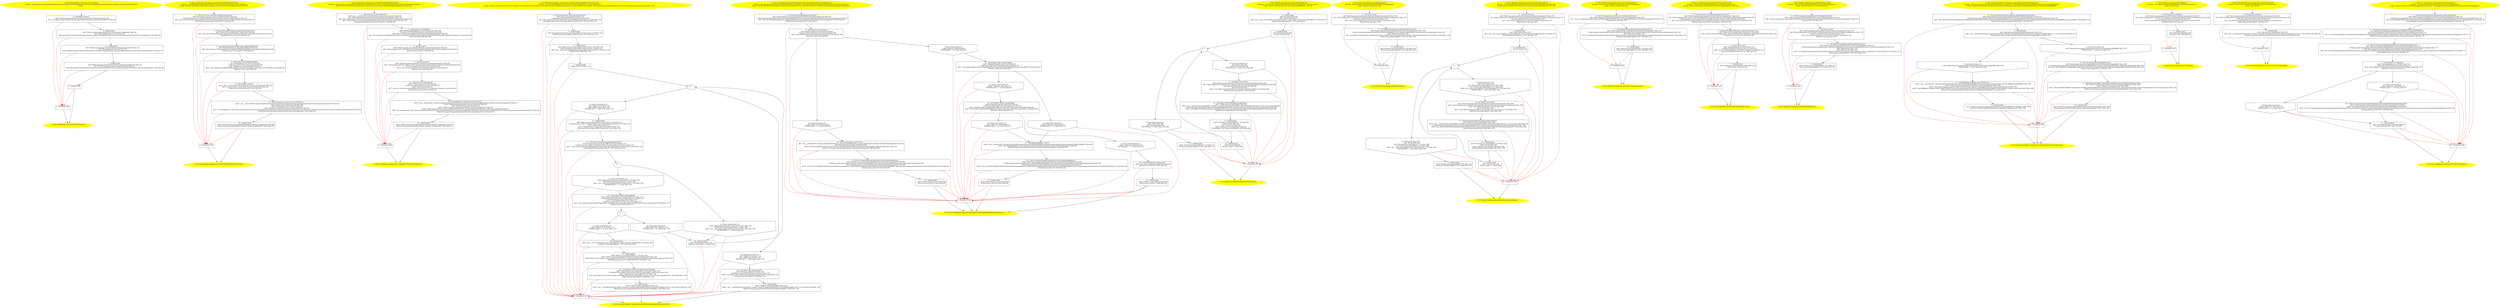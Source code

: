 /* @generated */
digraph cfg {
"org.junit.experimental.theories.internal.Assignments.<init>(java.util.List,java.util.List,org.junit..16d47720dbc09f72b4922fd94cceb3fa_1" [label="1: Start Assignments.<init>(List,List,TestClass)\nFormals:  this:org.junit.experimental.theories.internal.Assignments* assigned:java.util.List* unassigned:java.util.List* clazz:org.junit.runners.model.TestClass*\nLocals:  \n  " color=yellow style=filled]
	

	 "org.junit.experimental.theories.internal.Assignments.<init>(java.util.List,java.util.List,org.junit..16d47720dbc09f72b4922fd94cceb3fa_1" -> "org.junit.experimental.theories.internal.Assignments.<init>(java.util.List,java.util.List,org.junit..16d47720dbc09f72b4922fd94cceb3fa_4" ;
"org.junit.experimental.theories.internal.Assignments.<init>(java.util.List,java.util.List,org.junit..16d47720dbc09f72b4922fd94cceb3fa_2" [label="2: Exit Assignments.<init>(List,List,TestClass) \n  " color=yellow style=filled]
	

"org.junit.experimental.theories.internal.Assignments.<init>(java.util.List,java.util.List,org.junit..16d47720dbc09f72b4922fd94cceb3fa_3" [label="3:  exceptions sink \n  " shape="box"]
	

	 "org.junit.experimental.theories.internal.Assignments.<init>(java.util.List,java.util.List,org.junit..16d47720dbc09f72b4922fd94cceb3fa_3" -> "org.junit.experimental.theories.internal.Assignments.<init>(java.util.List,java.util.List,org.junit..16d47720dbc09f72b4922fd94cceb3fa_2" ;
"org.junit.experimental.theories.internal.Assignments.<init>(java.util.List,java.util.List,org.junit..16d47720dbc09f72b4922fd94cceb3fa_4" [label="4:  Call Object.<init>() \n   n$0=*&this:org.junit.experimental.theories.internal.Assignments* [line 29]\n  n$1=_fun_Object.<init>()(n$0:org.junit.experimental.theories.internal.Assignments*) [line 29]\n " shape="box"]
	

	 "org.junit.experimental.theories.internal.Assignments.<init>(java.util.List,java.util.List,org.junit..16d47720dbc09f72b4922fd94cceb3fa_4" -> "org.junit.experimental.theories.internal.Assignments.<init>(java.util.List,java.util.List,org.junit..16d47720dbc09f72b4922fd94cceb3fa_5" ;
	 "org.junit.experimental.theories.internal.Assignments.<init>(java.util.List,java.util.List,org.junit..16d47720dbc09f72b4922fd94cceb3fa_4" -> "org.junit.experimental.theories.internal.Assignments.<init>(java.util.List,java.util.List,org.junit..16d47720dbc09f72b4922fd94cceb3fa_3" [color="red" ];
"org.junit.experimental.theories.internal.Assignments.<init>(java.util.List,java.util.List,org.junit..16d47720dbc09f72b4922fd94cceb3fa_5" [label="5:  method_body \n   n$2=*&this:org.junit.experimental.theories.internal.Assignments* [line 30]\n  n$3=*&unassigned:java.util.List* [line 30]\n  *n$2.unassigned:org.junit.experimental.theories.internal.Assignments(root org.junit.experimental.theories.internal.Assignments)=n$3 [line 30]\n " shape="box"]
	

	 "org.junit.experimental.theories.internal.Assignments.<init>(java.util.List,java.util.List,org.junit..16d47720dbc09f72b4922fd94cceb3fa_5" -> "org.junit.experimental.theories.internal.Assignments.<init>(java.util.List,java.util.List,org.junit..16d47720dbc09f72b4922fd94cceb3fa_6" ;
	 "org.junit.experimental.theories.internal.Assignments.<init>(java.util.List,java.util.List,org.junit..16d47720dbc09f72b4922fd94cceb3fa_5" -> "org.junit.experimental.theories.internal.Assignments.<init>(java.util.List,java.util.List,org.junit..16d47720dbc09f72b4922fd94cceb3fa_3" [color="red" ];
"org.junit.experimental.theories.internal.Assignments.<init>(java.util.List,java.util.List,org.junit..16d47720dbc09f72b4922fd94cceb3fa_6" [label="6:  method_body \n   n$4=*&this:org.junit.experimental.theories.internal.Assignments* [line 31]\n  n$5=*&assigned:java.util.List* [line 31]\n  *n$4.assigned:org.junit.experimental.theories.internal.Assignments(root org.junit.experimental.theories.internal.Assignments)=n$5 [line 31]\n " shape="box"]
	

	 "org.junit.experimental.theories.internal.Assignments.<init>(java.util.List,java.util.List,org.junit..16d47720dbc09f72b4922fd94cceb3fa_6" -> "org.junit.experimental.theories.internal.Assignments.<init>(java.util.List,java.util.List,org.junit..16d47720dbc09f72b4922fd94cceb3fa_7" ;
	 "org.junit.experimental.theories.internal.Assignments.<init>(java.util.List,java.util.List,org.junit..16d47720dbc09f72b4922fd94cceb3fa_6" -> "org.junit.experimental.theories.internal.Assignments.<init>(java.util.List,java.util.List,org.junit..16d47720dbc09f72b4922fd94cceb3fa_3" [color="red" ];
"org.junit.experimental.theories.internal.Assignments.<init>(java.util.List,java.util.List,org.junit..16d47720dbc09f72b4922fd94cceb3fa_7" [label="7:  method_body \n   n$6=*&this:org.junit.experimental.theories.internal.Assignments* [line 32]\n  n$7=*&clazz:org.junit.runners.model.TestClass* [line 32]\n  *n$6.clazz:org.junit.experimental.theories.internal.Assignments(root org.junit.experimental.theories.internal.Assignments)=n$7 [line 32]\n " shape="box"]
	

	 "org.junit.experimental.theories.internal.Assignments.<init>(java.util.List,java.util.List,org.junit..16d47720dbc09f72b4922fd94cceb3fa_7" -> "org.junit.experimental.theories.internal.Assignments.<init>(java.util.List,java.util.List,org.junit..16d47720dbc09f72b4922fd94cceb3fa_8" ;
	 "org.junit.experimental.theories.internal.Assignments.<init>(java.util.List,java.util.List,org.junit..16d47720dbc09f72b4922fd94cceb3fa_7" -> "org.junit.experimental.theories.internal.Assignments.<init>(java.util.List,java.util.List,org.junit..16d47720dbc09f72b4922fd94cceb3fa_3" [color="red" ];
"org.junit.experimental.theories.internal.Assignments.<init>(java.util.List,java.util.List,org.junit..16d47720dbc09f72b4922fd94cceb3fa_8" [label="8:  method_body \n  " shape="box"]
	

	 "org.junit.experimental.theories.internal.Assignments.<init>(java.util.List,java.util.List,org.junit..16d47720dbc09f72b4922fd94cceb3fa_8" -> "org.junit.experimental.theories.internal.Assignments.<init>(java.util.List,java.util.List,org.junit..16d47720dbc09f72b4922fd94cceb3fa_2" ;
	 "org.junit.experimental.theories.internal.Assignments.<init>(java.util.List,java.util.List,org.junit..16d47720dbc09f72b4922fd94cceb3fa_8" -> "org.junit.experimental.theories.internal.Assignments.<init>(java.util.List,java.util.List,org.junit..16d47720dbc09f72b4922fd94cceb3fa_3" [color="red" ];
"org.junit.experimental.theories.internal.Assignments.allUnassigned(java.lang.reflect.Method,org.juni.5ce40a6fa54b92604de0e2e3fcf9f025_1" [label="1: Start Assignments Assignments.allUnassigned(Method,TestClass)\nFormals:  testMethod:java.lang.reflect.Method* testClass:org.junit.runners.model.TestClass*\nLocals:  $irvar4:void $irvar3:void $irvar2:void $irvar1:void $irvar0:void signatures:java.util.List* \n  " color=yellow style=filled]
	

	 "org.junit.experimental.theories.internal.Assignments.allUnassigned(java.lang.reflect.Method,org.juni.5ce40a6fa54b92604de0e2e3fcf9f025_1" -> "org.junit.experimental.theories.internal.Assignments.allUnassigned(java.lang.reflect.Method,org.juni.5ce40a6fa54b92604de0e2e3fcf9f025_4" ;
"org.junit.experimental.theories.internal.Assignments.allUnassigned(java.lang.reflect.Method,org.juni.5ce40a6fa54b92604de0e2e3fcf9f025_2" [label="2: Exit Assignments Assignments.allUnassigned(Method,TestClass) \n  " color=yellow style=filled]
	

"org.junit.experimental.theories.internal.Assignments.allUnassigned(java.lang.reflect.Method,org.juni.5ce40a6fa54b92604de0e2e3fcf9f025_3" [label="3:  exceptions sink \n  " shape="box"]
	

	 "org.junit.experimental.theories.internal.Assignments.allUnassigned(java.lang.reflect.Method,org.juni.5ce40a6fa54b92604de0e2e3fcf9f025_3" -> "org.junit.experimental.theories.internal.Assignments.allUnassigned(java.lang.reflect.Method,org.juni.5ce40a6fa54b92604de0e2e3fcf9f025_2" ;
"org.junit.experimental.theories.internal.Assignments.allUnassigned(java.lang.reflect.Method,org.juni.5ce40a6fa54b92604de0e2e3fcf9f025_4" [label="4:  Call Constructor TestClass.getOnlyConstructor() \n   n$0=*&testClass:org.junit.runners.model.TestClass* [line 43]\n  _=*n$0:org.junit.runners.model.TestClass*(root org.junit.runners.model.TestClass) [line 43]\n  n$2=_fun_Constructor TestClass.getOnlyConstructor()(n$0:org.junit.runners.model.TestClass*) virtual [line 43]\n  *&$irvar0:java.lang.reflect.Constructor*=n$2 [line 43]\n " shape="box"]
	

	 "org.junit.experimental.theories.internal.Assignments.allUnassigned(java.lang.reflect.Method,org.juni.5ce40a6fa54b92604de0e2e3fcf9f025_4" -> "org.junit.experimental.theories.internal.Assignments.allUnassigned(java.lang.reflect.Method,org.juni.5ce40a6fa54b92604de0e2e3fcf9f025_5" ;
	 "org.junit.experimental.theories.internal.Assignments.allUnassigned(java.lang.reflect.Method,org.juni.5ce40a6fa54b92604de0e2e3fcf9f025_4" -> "org.junit.experimental.theories.internal.Assignments.allUnassigned(java.lang.reflect.Method,org.juni.5ce40a6fa54b92604de0e2e3fcf9f025_3" [color="red" ];
"org.junit.experimental.theories.internal.Assignments.allUnassigned(java.lang.reflect.Method,org.juni.5ce40a6fa54b92604de0e2e3fcf9f025_5" [label="5:  Call List ParameterSignature.signatures(Constructor) \n   n$3=*&$irvar0:java.lang.reflect.Constructor* [line 42]\n  n$4=_fun_List ParameterSignature.signatures(Constructor)(n$3:java.lang.reflect.Constructor*) [line 42]\n  *&signatures:java.util.List*=n$4 [line 42]\n " shape="box"]
	

	 "org.junit.experimental.theories.internal.Assignments.allUnassigned(java.lang.reflect.Method,org.juni.5ce40a6fa54b92604de0e2e3fcf9f025_5" -> "org.junit.experimental.theories.internal.Assignments.allUnassigned(java.lang.reflect.Method,org.juni.5ce40a6fa54b92604de0e2e3fcf9f025_6" ;
	 "org.junit.experimental.theories.internal.Assignments.allUnassigned(java.lang.reflect.Method,org.juni.5ce40a6fa54b92604de0e2e3fcf9f025_5" -> "org.junit.experimental.theories.internal.Assignments.allUnassigned(java.lang.reflect.Method,org.juni.5ce40a6fa54b92604de0e2e3fcf9f025_3" [color="red" ];
"org.junit.experimental.theories.internal.Assignments.allUnassigned(java.lang.reflect.Method,org.juni.5ce40a6fa54b92604de0e2e3fcf9f025_6" [label="6:  Call ArrayList ParameterSignature.signatures(Method) \n   n$5=*&testMethod:java.lang.reflect.Method* [line 44]\n  n$6=_fun_ArrayList ParameterSignature.signatures(Method)(n$5:java.lang.reflect.Method*) [line 44]\n  *&$irvar1:java.util.ArrayList*=n$6 [line 44]\n " shape="box"]
	

	 "org.junit.experimental.theories.internal.Assignments.allUnassigned(java.lang.reflect.Method,org.juni.5ce40a6fa54b92604de0e2e3fcf9f025_6" -> "org.junit.experimental.theories.internal.Assignments.allUnassigned(java.lang.reflect.Method,org.juni.5ce40a6fa54b92604de0e2e3fcf9f025_7" ;
	 "org.junit.experimental.theories.internal.Assignments.allUnassigned(java.lang.reflect.Method,org.juni.5ce40a6fa54b92604de0e2e3fcf9f025_6" -> "org.junit.experimental.theories.internal.Assignments.allUnassigned(java.lang.reflect.Method,org.juni.5ce40a6fa54b92604de0e2e3fcf9f025_3" [color="red" ];
"org.junit.experimental.theories.internal.Assignments.allUnassigned(java.lang.reflect.Method,org.juni.5ce40a6fa54b92604de0e2e3fcf9f025_7" [label="7:  Call boolean List.addAll(Collection) \n   n$7=*&signatures:java.util.List* [line 44]\n  _=*n$7:java.util.List*(root java.util.List) [line 44]\n  n$9=*&$irvar1:java.util.ArrayList* [line 44]\n  n$10=_fun_boolean List.addAll(Collection)(n$7:java.util.List*,n$9:java.util.ArrayList*) interface virtual [line 44]\n  *&$irvar2:_Bool=n$10 [line 44]\n " shape="box"]
	

	 "org.junit.experimental.theories.internal.Assignments.allUnassigned(java.lang.reflect.Method,org.juni.5ce40a6fa54b92604de0e2e3fcf9f025_7" -> "org.junit.experimental.theories.internal.Assignments.allUnassigned(java.lang.reflect.Method,org.juni.5ce40a6fa54b92604de0e2e3fcf9f025_8" ;
	 "org.junit.experimental.theories.internal.Assignments.allUnassigned(java.lang.reflect.Method,org.juni.5ce40a6fa54b92604de0e2e3fcf9f025_7" -> "org.junit.experimental.theories.internal.Assignments.allUnassigned(java.lang.reflect.Method,org.juni.5ce40a6fa54b92604de0e2e3fcf9f025_3" [color="red" ];
"org.junit.experimental.theories.internal.Assignments.allUnassigned(java.lang.reflect.Method,org.juni.5ce40a6fa54b92604de0e2e3fcf9f025_8" [label="8:  Call ArrayList.<init>() \n   n$11=_fun___new(sizeof(t=java.util.ArrayList):java.util.ArrayList*) [line 45]\n  n$12=_fun_ArrayList.<init>()(n$11:java.util.ArrayList*) [line 45]\n  *&$irvar3:java.util.ArrayList*=n$11 [line 45]\n " shape="box"]
	

	 "org.junit.experimental.theories.internal.Assignments.allUnassigned(java.lang.reflect.Method,org.juni.5ce40a6fa54b92604de0e2e3fcf9f025_8" -> "org.junit.experimental.theories.internal.Assignments.allUnassigned(java.lang.reflect.Method,org.juni.5ce40a6fa54b92604de0e2e3fcf9f025_9" ;
	 "org.junit.experimental.theories.internal.Assignments.allUnassigned(java.lang.reflect.Method,org.juni.5ce40a6fa54b92604de0e2e3fcf9f025_8" -> "org.junit.experimental.theories.internal.Assignments.allUnassigned(java.lang.reflect.Method,org.juni.5ce40a6fa54b92604de0e2e3fcf9f025_3" [color="red" ];
"org.junit.experimental.theories.internal.Assignments.allUnassigned(java.lang.reflect.Method,org.juni.5ce40a6fa54b92604de0e2e3fcf9f025_9" [label="9:  Call Assignments.<init>(List,List,TestClass) \n   n$13=_fun___new(sizeof(t=org.junit.experimental.theories.internal.Assignments):org.junit.experimental.theories.internal.Assignments*) [line 45]\n  n$14=*&$irvar3:java.util.ArrayList* [line 45]\n  n$15=*&signatures:java.util.List* [line 45]\n  n$16=*&testClass:org.junit.runners.model.TestClass* [line 45]\n  n$17=_fun_Assignments.<init>(List,List,TestClass)(n$13:org.junit.experimental.theories.internal.Assignments*,n$14:java.util.ArrayList*,n$15:java.util.List*,n$16:org.junit.runners.model.TestClass*) [line 45]\n  *&$irvar4:org.junit.experimental.theories.internal.Assignments*=n$13 [line 45]\n " shape="box"]
	

	 "org.junit.experimental.theories.internal.Assignments.allUnassigned(java.lang.reflect.Method,org.juni.5ce40a6fa54b92604de0e2e3fcf9f025_9" -> "org.junit.experimental.theories.internal.Assignments.allUnassigned(java.lang.reflect.Method,org.juni.5ce40a6fa54b92604de0e2e3fcf9f025_10" ;
	 "org.junit.experimental.theories.internal.Assignments.allUnassigned(java.lang.reflect.Method,org.juni.5ce40a6fa54b92604de0e2e3fcf9f025_9" -> "org.junit.experimental.theories.internal.Assignments.allUnassigned(java.lang.reflect.Method,org.juni.5ce40a6fa54b92604de0e2e3fcf9f025_3" [color="red" ];
"org.junit.experimental.theories.internal.Assignments.allUnassigned(java.lang.reflect.Method,org.juni.5ce40a6fa54b92604de0e2e3fcf9f025_10" [label="10:  method_body \n   n$18=*&$irvar4:org.junit.experimental.theories.internal.Assignments* [line 45]\n  *&return:org.junit.experimental.theories.internal.Assignments*=n$18 [line 45]\n " shape="box"]
	

	 "org.junit.experimental.theories.internal.Assignments.allUnassigned(java.lang.reflect.Method,org.juni.5ce40a6fa54b92604de0e2e3fcf9f025_10" -> "org.junit.experimental.theories.internal.Assignments.allUnassigned(java.lang.reflect.Method,org.juni.5ce40a6fa54b92604de0e2e3fcf9f025_2" ;
	 "org.junit.experimental.theories.internal.Assignments.allUnassigned(java.lang.reflect.Method,org.juni.5ce40a6fa54b92604de0e2e3fcf9f025_10" -> "org.junit.experimental.theories.internal.Assignments.allUnassigned(java.lang.reflect.Method,org.juni.5ce40a6fa54b92604de0e2e3fcf9f025_3" [color="red" ];
"org.junit.experimental.theories.internal.Assignments.assignNext(org.junit.experimental.theories.Pote.24068cb7c659beedcc64ff0198702c34_1" [label="1: Start Assignments Assignments.assignNext(PotentialAssignment)\nFormals:  this:org.junit.experimental.theories.internal.Assignments* source:org.junit.experimental.theories.PotentialAssignment*\nLocals:  $irvar4:void $irvar3:void $irvar2:void $irvar1:void $irvar0:void potentialAssignments:java.util.List* \n  " color=yellow style=filled]
	

	 "org.junit.experimental.theories.internal.Assignments.assignNext(org.junit.experimental.theories.Pote.24068cb7c659beedcc64ff0198702c34_1" -> "org.junit.experimental.theories.internal.Assignments.assignNext(org.junit.experimental.theories.Pote.24068cb7c659beedcc64ff0198702c34_4" ;
"org.junit.experimental.theories.internal.Assignments.assignNext(org.junit.experimental.theories.Pote.24068cb7c659beedcc64ff0198702c34_2" [label="2: Exit Assignments Assignments.assignNext(PotentialAssignment) \n  " color=yellow style=filled]
	

"org.junit.experimental.theories.internal.Assignments.assignNext(org.junit.experimental.theories.Pote.24068cb7c659beedcc64ff0198702c34_3" [label="3:  exceptions sink \n  " shape="box"]
	

	 "org.junit.experimental.theories.internal.Assignments.assignNext(org.junit.experimental.theories.Pote.24068cb7c659beedcc64ff0198702c34_3" -> "org.junit.experimental.theories.internal.Assignments.assignNext(org.junit.experimental.theories.Pote.24068cb7c659beedcc64ff0198702c34_2" ;
"org.junit.experimental.theories.internal.Assignments.assignNext(org.junit.experimental.theories.Pote.24068cb7c659beedcc64ff0198702c34_4" [label="4:  Call ArrayList.<init>(Collection) \n   n$0=_fun___new(sizeof(t=java.util.ArrayList):java.util.ArrayList*) [line 58]\n  n$1=*&this:org.junit.experimental.theories.internal.Assignments* [line 58]\n  n$2=*n$1.assigned:java.util.List*(root org.junit.experimental.theories.internal.Assignments) [line 58]\n  n$3=_fun_ArrayList.<init>(Collection)(n$0:java.util.ArrayList*,n$2:java.util.List*) [line 58]\n  *&potentialAssignments:java.util.ArrayList*=n$0 [line 58]\n " shape="box"]
	

	 "org.junit.experimental.theories.internal.Assignments.assignNext(org.junit.experimental.theories.Pote.24068cb7c659beedcc64ff0198702c34_4" -> "org.junit.experimental.theories.internal.Assignments.assignNext(org.junit.experimental.theories.Pote.24068cb7c659beedcc64ff0198702c34_5" ;
	 "org.junit.experimental.theories.internal.Assignments.assignNext(org.junit.experimental.theories.Pote.24068cb7c659beedcc64ff0198702c34_4" -> "org.junit.experimental.theories.internal.Assignments.assignNext(org.junit.experimental.theories.Pote.24068cb7c659beedcc64ff0198702c34_3" [color="red" ];
"org.junit.experimental.theories.internal.Assignments.assignNext(org.junit.experimental.theories.Pote.24068cb7c659beedcc64ff0198702c34_5" [label="5:  Call boolean List.add(Object) \n   n$4=*&potentialAssignments:java.util.ArrayList* [line 59]\n  _=*n$4:java.util.ArrayList*(root java.util.ArrayList) [line 59]\n  n$6=*&source:org.junit.experimental.theories.PotentialAssignment* [line 59]\n  n$7=_fun_boolean List.add(Object)(n$4:java.util.ArrayList*,n$6:org.junit.experimental.theories.PotentialAssignment*) interface virtual [line 59]\n  *&$irvar0:_Bool=n$7 [line 59]\n " shape="box"]
	

	 "org.junit.experimental.theories.internal.Assignments.assignNext(org.junit.experimental.theories.Pote.24068cb7c659beedcc64ff0198702c34_5" -> "org.junit.experimental.theories.internal.Assignments.assignNext(org.junit.experimental.theories.Pote.24068cb7c659beedcc64ff0198702c34_6" ;
	 "org.junit.experimental.theories.internal.Assignments.assignNext(org.junit.experimental.theories.Pote.24068cb7c659beedcc64ff0198702c34_5" -> "org.junit.experimental.theories.internal.Assignments.assignNext(org.junit.experimental.theories.Pote.24068cb7c659beedcc64ff0198702c34_3" [color="red" ];
"org.junit.experimental.theories.internal.Assignments.assignNext(org.junit.experimental.theories.Pote.24068cb7c659beedcc64ff0198702c34_6" [label="6:  method_body \n   n$8=*&this:org.junit.experimental.theories.internal.Assignments* [line 62]\n  n$9=*n$8.unassigned:java.util.List*(root org.junit.experimental.theories.internal.Assignments) [line 62]\n  *&$irvar2:java.util.List*=n$9 [line 62]\n " shape="box"]
	

	 "org.junit.experimental.theories.internal.Assignments.assignNext(org.junit.experimental.theories.Pote.24068cb7c659beedcc64ff0198702c34_6" -> "org.junit.experimental.theories.internal.Assignments.assignNext(org.junit.experimental.theories.Pote.24068cb7c659beedcc64ff0198702c34_7" ;
	 "org.junit.experimental.theories.internal.Assignments.assignNext(org.junit.experimental.theories.Pote.24068cb7c659beedcc64ff0198702c34_6" -> "org.junit.experimental.theories.internal.Assignments.assignNext(org.junit.experimental.theories.Pote.24068cb7c659beedcc64ff0198702c34_3" [color="red" ];
"org.junit.experimental.theories.internal.Assignments.assignNext(org.junit.experimental.theories.Pote.24068cb7c659beedcc64ff0198702c34_7" [label="7:  Call int List.size() \n   n$10=*&this:org.junit.experimental.theories.internal.Assignments* [line 62]\n  n$11=*n$10.unassigned:java.util.List*(root org.junit.experimental.theories.internal.Assignments) [line 62]\n  _=*n$11:java.util.List*(root java.util.List) [line 62]\n  n$13=_fun_int List.size()(n$11:java.util.List*) interface virtual [line 62]\n  *&$irvar1:int=n$13 [line 62]\n " shape="box"]
	

	 "org.junit.experimental.theories.internal.Assignments.assignNext(org.junit.experimental.theories.Pote.24068cb7c659beedcc64ff0198702c34_7" -> "org.junit.experimental.theories.internal.Assignments.assignNext(org.junit.experimental.theories.Pote.24068cb7c659beedcc64ff0198702c34_8" ;
	 "org.junit.experimental.theories.internal.Assignments.assignNext(org.junit.experimental.theories.Pote.24068cb7c659beedcc64ff0198702c34_7" -> "org.junit.experimental.theories.internal.Assignments.assignNext(org.junit.experimental.theories.Pote.24068cb7c659beedcc64ff0198702c34_3" [color="red" ];
"org.junit.experimental.theories.internal.Assignments.assignNext(org.junit.experimental.theories.Pote.24068cb7c659beedcc64ff0198702c34_8" [label="8:  Call List List.subList(int,int) \n   n$14=*&$irvar2:java.util.List* [line 61]\n  _=*n$14:java.util.List*(root java.util.List) [line 61]\n  n$16=*&$irvar1:int [line 61]\n  n$17=_fun_List List.subList(int,int)(n$14:java.util.List*,1:int,n$16:int) interface virtual [line 61]\n  *&$irvar3:java.util.List*=n$17 [line 61]\n " shape="box"]
	

	 "org.junit.experimental.theories.internal.Assignments.assignNext(org.junit.experimental.theories.Pote.24068cb7c659beedcc64ff0198702c34_8" -> "org.junit.experimental.theories.internal.Assignments.assignNext(org.junit.experimental.theories.Pote.24068cb7c659beedcc64ff0198702c34_9" ;
	 "org.junit.experimental.theories.internal.Assignments.assignNext(org.junit.experimental.theories.Pote.24068cb7c659beedcc64ff0198702c34_8" -> "org.junit.experimental.theories.internal.Assignments.assignNext(org.junit.experimental.theories.Pote.24068cb7c659beedcc64ff0198702c34_3" [color="red" ];
"org.junit.experimental.theories.internal.Assignments.assignNext(org.junit.experimental.theories.Pote.24068cb7c659beedcc64ff0198702c34_9" [label="9:  Call Assignments.<init>(List,List,TestClass) \n   n$18=_fun___new(sizeof(t=org.junit.experimental.theories.internal.Assignments):org.junit.experimental.theories.internal.Assignments*) [line 61]\n  n$19=*&potentialAssignments:java.util.ArrayList* [line 61]\n  n$20=*&$irvar3:java.util.List* [line 61]\n  n$21=*&this:org.junit.experimental.theories.internal.Assignments* [line 61]\n  n$22=*n$21.clazz:org.junit.runners.model.TestClass*(root org.junit.experimental.theories.internal.Assignments) [line 61]\n  n$23=_fun_Assignments.<init>(List,List,TestClass)(n$18:org.junit.experimental.theories.internal.Assignments*,n$19:java.util.ArrayList*,n$20:java.util.List*,n$22:org.junit.runners.model.TestClass*) [line 61]\n  *&$irvar4:org.junit.experimental.theories.internal.Assignments*=n$18 [line 61]\n " shape="box"]
	

	 "org.junit.experimental.theories.internal.Assignments.assignNext(org.junit.experimental.theories.Pote.24068cb7c659beedcc64ff0198702c34_9" -> "org.junit.experimental.theories.internal.Assignments.assignNext(org.junit.experimental.theories.Pote.24068cb7c659beedcc64ff0198702c34_10" ;
	 "org.junit.experimental.theories.internal.Assignments.assignNext(org.junit.experimental.theories.Pote.24068cb7c659beedcc64ff0198702c34_9" -> "org.junit.experimental.theories.internal.Assignments.assignNext(org.junit.experimental.theories.Pote.24068cb7c659beedcc64ff0198702c34_3" [color="red" ];
"org.junit.experimental.theories.internal.Assignments.assignNext(org.junit.experimental.theories.Pote.24068cb7c659beedcc64ff0198702c34_10" [label="10:  method_body \n   n$24=*&$irvar4:org.junit.experimental.theories.internal.Assignments* [line 61]\n  *&return:org.junit.experimental.theories.internal.Assignments*=n$24 [line 61]\n " shape="box"]
	

	 "org.junit.experimental.theories.internal.Assignments.assignNext(org.junit.experimental.theories.Pote.24068cb7c659beedcc64ff0198702c34_10" -> "org.junit.experimental.theories.internal.Assignments.assignNext(org.junit.experimental.theories.Pote.24068cb7c659beedcc64ff0198702c34_2" ;
	 "org.junit.experimental.theories.internal.Assignments.assignNext(org.junit.experimental.theories.Pote.24068cb7c659beedcc64ff0198702c34_10" -> "org.junit.experimental.theories.internal.Assignments.assignNext(org.junit.experimental.theories.Pote.24068cb7c659beedcc64ff0198702c34_3" [color="red" ];
"org.junit.experimental.theories.internal.Assignments.buildParameterSupplierFromClass(java.lang.Class.38fa3c9fe06714a1f978c7d20ecb1ab6_1" [label="1: Start ParameterSupplier Assignments.buildParameterSupplierFromClass(Class)\nFormals:  this:org.junit.experimental.theories.internal.Assignments* cls:java.lang.Class*\nLocals:  $irvar3:void $irvar2:void $irvar1:void $irvar0:void $bcvar5:void $bcvar4:void $bcvar3:void supplierConstructors:java.lang.reflect.Constructor*[_*_](*) constructor:java.lang.reflect.Constructor* parameterTypes:java.lang.Class*[_*_](*) \n  " color=yellow style=filled]
	

	 "org.junit.experimental.theories.internal.Assignments.buildParameterSupplierFromClass(java.lang.Class.38fa3c9fe06714a1f978c7d20ecb1ab6_1" -> "org.junit.experimental.theories.internal.Assignments.buildParameterSupplierFromClass(java.lang.Class.38fa3c9fe06714a1f978c7d20ecb1ab6_4" ;
"org.junit.experimental.theories.internal.Assignments.buildParameterSupplierFromClass(java.lang.Class.38fa3c9fe06714a1f978c7d20ecb1ab6_2" [label="2: Exit ParameterSupplier Assignments.buildParameterSupplierFromClass(Class) \n  " color=yellow style=filled]
	

"org.junit.experimental.theories.internal.Assignments.buildParameterSupplierFromClass(java.lang.Class.38fa3c9fe06714a1f978c7d20ecb1ab6_3" [label="3:  exceptions sink \n  " shape="box"]
	

	 "org.junit.experimental.theories.internal.Assignments.buildParameterSupplierFromClass(java.lang.Class.38fa3c9fe06714a1f978c7d20ecb1ab6_3" -> "org.junit.experimental.theories.internal.Assignments.buildParameterSupplierFromClass(java.lang.Class.38fa3c9fe06714a1f978c7d20ecb1ab6_2" ;
"org.junit.experimental.theories.internal.Assignments.buildParameterSupplierFromClass(java.lang.Class.38fa3c9fe06714a1f978c7d20ecb1ab6_4" [label="4:  Call Constructor[] Class.getConstructors() \n   n$0=*&cls:java.lang.Class* [line 112]\n  _=*n$0:java.lang.Class*(root java.lang.Class) [line 112]\n  n$2=_fun_Constructor[] Class.getConstructors()(n$0:java.lang.Class*) virtual [line 112]\n  *&supplierConstructors:java.lang.reflect.Constructor*[_*_](*)=n$2 [line 112]\n " shape="box"]
	

	 "org.junit.experimental.theories.internal.Assignments.buildParameterSupplierFromClass(java.lang.Class.38fa3c9fe06714a1f978c7d20ecb1ab6_4" -> "org.junit.experimental.theories.internal.Assignments.buildParameterSupplierFromClass(java.lang.Class.38fa3c9fe06714a1f978c7d20ecb1ab6_5" ;
	 "org.junit.experimental.theories.internal.Assignments.buildParameterSupplierFromClass(java.lang.Class.38fa3c9fe06714a1f978c7d20ecb1ab6_4" -> "org.junit.experimental.theories.internal.Assignments.buildParameterSupplierFromClass(java.lang.Class.38fa3c9fe06714a1f978c7d20ecb1ab6_3" [color="red" ];
"org.junit.experimental.theories.internal.Assignments.buildParameterSupplierFromClass(java.lang.Class.38fa3c9fe06714a1f978c7d20ecb1ab6_5" [label="5:  method_body \n   n$3=*&supplierConstructors:java.lang.reflect.Constructor*[_*_](*) [line 114]\n  *&$bcvar3:java.lang.reflect.Constructor*[_*_](*)=n$3 [line 114]\n " shape="box"]
	

	 "org.junit.experimental.theories.internal.Assignments.buildParameterSupplierFromClass(java.lang.Class.38fa3c9fe06714a1f978c7d20ecb1ab6_5" -> "org.junit.experimental.theories.internal.Assignments.buildParameterSupplierFromClass(java.lang.Class.38fa3c9fe06714a1f978c7d20ecb1ab6_6" ;
	 "org.junit.experimental.theories.internal.Assignments.buildParameterSupplierFromClass(java.lang.Class.38fa3c9fe06714a1f978c7d20ecb1ab6_5" -> "org.junit.experimental.theories.internal.Assignments.buildParameterSupplierFromClass(java.lang.Class.38fa3c9fe06714a1f978c7d20ecb1ab6_3" [color="red" ];
"org.junit.experimental.theories.internal.Assignments.buildParameterSupplierFromClass(java.lang.Class.38fa3c9fe06714a1f978c7d20ecb1ab6_6" [label="6:  method_body \n   n$4=*&$bcvar3:java.lang.reflect.Constructor*[_*_](*) [line 114]\n  _=*n$4:int(root java.lang.reflect.Constructor*[_*_]) [line 114]\n  n$6=_fun___get_array_length(n$4:java.lang.reflect.Constructor*[_*_](*)) [line 114]\n  *&$bcvar4:int=n$6 [line 114]\n " shape="box"]
	

	 "org.junit.experimental.theories.internal.Assignments.buildParameterSupplierFromClass(java.lang.Class.38fa3c9fe06714a1f978c7d20ecb1ab6_6" -> "org.junit.experimental.theories.internal.Assignments.buildParameterSupplierFromClass(java.lang.Class.38fa3c9fe06714a1f978c7d20ecb1ab6_7" ;
	 "org.junit.experimental.theories.internal.Assignments.buildParameterSupplierFromClass(java.lang.Class.38fa3c9fe06714a1f978c7d20ecb1ab6_6" -> "org.junit.experimental.theories.internal.Assignments.buildParameterSupplierFromClass(java.lang.Class.38fa3c9fe06714a1f978c7d20ecb1ab6_3" [color="red" ];
"org.junit.experimental.theories.internal.Assignments.buildParameterSupplierFromClass(java.lang.Class.38fa3c9fe06714a1f978c7d20ecb1ab6_7" [label="7:  method_body \n   *&$bcvar5:int=0 [line 114]\n " shape="box"]
	

	 "org.junit.experimental.theories.internal.Assignments.buildParameterSupplierFromClass(java.lang.Class.38fa3c9fe06714a1f978c7d20ecb1ab6_7" -> "org.junit.experimental.theories.internal.Assignments.buildParameterSupplierFromClass(java.lang.Class.38fa3c9fe06714a1f978c7d20ecb1ab6_10" ;
	 "org.junit.experimental.theories.internal.Assignments.buildParameterSupplierFromClass(java.lang.Class.38fa3c9fe06714a1f978c7d20ecb1ab6_7" -> "org.junit.experimental.theories.internal.Assignments.buildParameterSupplierFromClass(java.lang.Class.38fa3c9fe06714a1f978c7d20ecb1ab6_3" [color="red" ];
"org.junit.experimental.theories.internal.Assignments.buildParameterSupplierFromClass(java.lang.Class.38fa3c9fe06714a1f978c7d20ecb1ab6_8" [label="8: Prune (true branch, if) \n   n$7=*&$bcvar5:int [line 114]\n  n$8=*&$bcvar4:int [line 114]\n  PRUNE(!(n$7 >= n$8), true); [line 114]\n " shape="invhouse"]
	

	 "org.junit.experimental.theories.internal.Assignments.buildParameterSupplierFromClass(java.lang.Class.38fa3c9fe06714a1f978c7d20ecb1ab6_8" -> "org.junit.experimental.theories.internal.Assignments.buildParameterSupplierFromClass(java.lang.Class.38fa3c9fe06714a1f978c7d20ecb1ab6_11" ;
	 "org.junit.experimental.theories.internal.Assignments.buildParameterSupplierFromClass(java.lang.Class.38fa3c9fe06714a1f978c7d20ecb1ab6_8" -> "org.junit.experimental.theories.internal.Assignments.buildParameterSupplierFromClass(java.lang.Class.38fa3c9fe06714a1f978c7d20ecb1ab6_3" [color="red" ];
"org.junit.experimental.theories.internal.Assignments.buildParameterSupplierFromClass(java.lang.Class.38fa3c9fe06714a1f978c7d20ecb1ab6_9" [label="9: Prune (false branch, if) \n   n$7=*&$bcvar5:int [line 114]\n  n$8=*&$bcvar4:int [line 114]\n  PRUNE((n$7 >= n$8), false); [line 114]\n " shape="invhouse"]
	

	 "org.junit.experimental.theories.internal.Assignments.buildParameterSupplierFromClass(java.lang.Class.38fa3c9fe06714a1f978c7d20ecb1ab6_9" -> "org.junit.experimental.theories.internal.Assignments.buildParameterSupplierFromClass(java.lang.Class.38fa3c9fe06714a1f978c7d20ecb1ab6_25" ;
	 "org.junit.experimental.theories.internal.Assignments.buildParameterSupplierFromClass(java.lang.Class.38fa3c9fe06714a1f978c7d20ecb1ab6_9" -> "org.junit.experimental.theories.internal.Assignments.buildParameterSupplierFromClass(java.lang.Class.38fa3c9fe06714a1f978c7d20ecb1ab6_3" [color="red" ];
"org.junit.experimental.theories.internal.Assignments.buildParameterSupplierFromClass(java.lang.Class.38fa3c9fe06714a1f978c7d20ecb1ab6_10" [label="10: + \n  " ]
	

	 "org.junit.experimental.theories.internal.Assignments.buildParameterSupplierFromClass(java.lang.Class.38fa3c9fe06714a1f978c7d20ecb1ab6_10" -> "org.junit.experimental.theories.internal.Assignments.buildParameterSupplierFromClass(java.lang.Class.38fa3c9fe06714a1f978c7d20ecb1ab6_8" ;
	 "org.junit.experimental.theories.internal.Assignments.buildParameterSupplierFromClass(java.lang.Class.38fa3c9fe06714a1f978c7d20ecb1ab6_10" -> "org.junit.experimental.theories.internal.Assignments.buildParameterSupplierFromClass(java.lang.Class.38fa3c9fe06714a1f978c7d20ecb1ab6_9" ;
"org.junit.experimental.theories.internal.Assignments.buildParameterSupplierFromClass(java.lang.Class.38fa3c9fe06714a1f978c7d20ecb1ab6_11" [label="11:  method_body \n   n$9=*&$bcvar3:java.lang.reflect.Constructor*[_*_](*) [line 114]\n  _=*n$9:java.lang.reflect.Constructor*(root java.lang.reflect.Constructor*[_*_]) [line 114]\n  n$10=*&$bcvar5:int [line 114]\n  n$12=*n$9[n$10]:java.lang.reflect.Constructor* [line 114]\n  *&constructor:java.lang.reflect.Constructor*=n$12 [line 114]\n " shape="box"]
	

	 "org.junit.experimental.theories.internal.Assignments.buildParameterSupplierFromClass(java.lang.Class.38fa3c9fe06714a1f978c7d20ecb1ab6_11" -> "org.junit.experimental.theories.internal.Assignments.buildParameterSupplierFromClass(java.lang.Class.38fa3c9fe06714a1f978c7d20ecb1ab6_12" ;
	 "org.junit.experimental.theories.internal.Assignments.buildParameterSupplierFromClass(java.lang.Class.38fa3c9fe06714a1f978c7d20ecb1ab6_11" -> "org.junit.experimental.theories.internal.Assignments.buildParameterSupplierFromClass(java.lang.Class.38fa3c9fe06714a1f978c7d20ecb1ab6_3" [color="red" ];
"org.junit.experimental.theories.internal.Assignments.buildParameterSupplierFromClass(java.lang.Class.38fa3c9fe06714a1f978c7d20ecb1ab6_12" [label="12:  Call Class[] Constructor.getParameterTypes() \n   n$13=*&constructor:java.lang.reflect.Constructor* [line 115]\n  _=*n$13:java.lang.reflect.Constructor*(root java.lang.reflect.Constructor) [line 115]\n  n$15=_fun_Class[] Constructor.getParameterTypes()(n$13:java.lang.reflect.Constructor*) virtual [line 115]\n  *&parameterTypes:java.lang.Class*[_*_](*)=n$15 [line 115]\n " shape="box"]
	

	 "org.junit.experimental.theories.internal.Assignments.buildParameterSupplierFromClass(java.lang.Class.38fa3c9fe06714a1f978c7d20ecb1ab6_12" -> "org.junit.experimental.theories.internal.Assignments.buildParameterSupplierFromClass(java.lang.Class.38fa3c9fe06714a1f978c7d20ecb1ab6_15" ;
	 "org.junit.experimental.theories.internal.Assignments.buildParameterSupplierFromClass(java.lang.Class.38fa3c9fe06714a1f978c7d20ecb1ab6_12" -> "org.junit.experimental.theories.internal.Assignments.buildParameterSupplierFromClass(java.lang.Class.38fa3c9fe06714a1f978c7d20ecb1ab6_3" [color="red" ];
"org.junit.experimental.theories.internal.Assignments.buildParameterSupplierFromClass(java.lang.Class.38fa3c9fe06714a1f978c7d20ecb1ab6_13" [label="13: Prune (true branch, if) \n   n$16=*&parameterTypes:java.lang.Class*[_*_](*) [line 116]\n  _=*n$16:int(root java.lang.Class*[_*_]) [line 116]\n  n$18=_fun___get_array_length(n$16:java.lang.Class*[_*_](*)) [line 116]\n  PRUNE(!(n$18 != 1), true); [line 116]\n " shape="invhouse"]
	

	 "org.junit.experimental.theories.internal.Assignments.buildParameterSupplierFromClass(java.lang.Class.38fa3c9fe06714a1f978c7d20ecb1ab6_13" -> "org.junit.experimental.theories.internal.Assignments.buildParameterSupplierFromClass(java.lang.Class.38fa3c9fe06714a1f978c7d20ecb1ab6_16" ;
	 "org.junit.experimental.theories.internal.Assignments.buildParameterSupplierFromClass(java.lang.Class.38fa3c9fe06714a1f978c7d20ecb1ab6_13" -> "org.junit.experimental.theories.internal.Assignments.buildParameterSupplierFromClass(java.lang.Class.38fa3c9fe06714a1f978c7d20ecb1ab6_3" [color="red" ];
"org.junit.experimental.theories.internal.Assignments.buildParameterSupplierFromClass(java.lang.Class.38fa3c9fe06714a1f978c7d20ecb1ab6_14" [label="14: Prune (false branch, if) \n   n$16=*&parameterTypes:java.lang.Class*[_*_](*) [line 116]\n  _=*n$16:int(root java.lang.Class*[_*_]) [line 116]\n  n$18=_fun___get_array_length(n$16:java.lang.Class*[_*_](*)) [line 116]\n  PRUNE((n$18 != 1), false); [line 116]\n " shape="invhouse"]
	

	 "org.junit.experimental.theories.internal.Assignments.buildParameterSupplierFromClass(java.lang.Class.38fa3c9fe06714a1f978c7d20ecb1ab6_14" -> "org.junit.experimental.theories.internal.Assignments.buildParameterSupplierFromClass(java.lang.Class.38fa3c9fe06714a1f978c7d20ecb1ab6_24" ;
	 "org.junit.experimental.theories.internal.Assignments.buildParameterSupplierFromClass(java.lang.Class.38fa3c9fe06714a1f978c7d20ecb1ab6_14" -> "org.junit.experimental.theories.internal.Assignments.buildParameterSupplierFromClass(java.lang.Class.38fa3c9fe06714a1f978c7d20ecb1ab6_3" [color="red" ];
"org.junit.experimental.theories.internal.Assignments.buildParameterSupplierFromClass(java.lang.Class.38fa3c9fe06714a1f978c7d20ecb1ab6_15" [label="15: + \n  " ]
	

	 "org.junit.experimental.theories.internal.Assignments.buildParameterSupplierFromClass(java.lang.Class.38fa3c9fe06714a1f978c7d20ecb1ab6_15" -> "org.junit.experimental.theories.internal.Assignments.buildParameterSupplierFromClass(java.lang.Class.38fa3c9fe06714a1f978c7d20ecb1ab6_13" ;
	 "org.junit.experimental.theories.internal.Assignments.buildParameterSupplierFromClass(java.lang.Class.38fa3c9fe06714a1f978c7d20ecb1ab6_15" -> "org.junit.experimental.theories.internal.Assignments.buildParameterSupplierFromClass(java.lang.Class.38fa3c9fe06714a1f978c7d20ecb1ab6_14" ;
"org.junit.experimental.theories.internal.Assignments.buildParameterSupplierFromClass(java.lang.Class.38fa3c9fe06714a1f978c7d20ecb1ab6_16" [label="16:  Call boolean Object.equals(Object) \n   n$19=*&parameterTypes:java.lang.Class*[_*_](*) [line 117]\n  _=*n$19:java.lang.Class*(root java.lang.Class*[_*_]) [line 117]\n  n$21=*n$19[0]:java.lang.Class* [line 117]\n  _=*n$21:java.lang.Class*(root java.lang.Class) [line 117]\n  n$23=_fun_boolean Object.equals(Object)(n$21:java.lang.Class*,org.junit.runners.model.TestClass:java.lang.Object*) virtual [line 117]\n  *&$irvar0:_Bool=n$23 [line 117]\n " shape="box"]
	

	 "org.junit.experimental.theories.internal.Assignments.buildParameterSupplierFromClass(java.lang.Class.38fa3c9fe06714a1f978c7d20ecb1ab6_16" -> "org.junit.experimental.theories.internal.Assignments.buildParameterSupplierFromClass(java.lang.Class.38fa3c9fe06714a1f978c7d20ecb1ab6_19" ;
	 "org.junit.experimental.theories.internal.Assignments.buildParameterSupplierFromClass(java.lang.Class.38fa3c9fe06714a1f978c7d20ecb1ab6_16" -> "org.junit.experimental.theories.internal.Assignments.buildParameterSupplierFromClass(java.lang.Class.38fa3c9fe06714a1f978c7d20ecb1ab6_3" [color="red" ];
"org.junit.experimental.theories.internal.Assignments.buildParameterSupplierFromClass(java.lang.Class.38fa3c9fe06714a1f978c7d20ecb1ab6_17" [label="17: Prune (true branch, if) \n   n$24=*&$irvar0:_Bool [line 117]\n  PRUNE(!(n$24 == 0), true); [line 117]\n " shape="invhouse"]
	

	 "org.junit.experimental.theories.internal.Assignments.buildParameterSupplierFromClass(java.lang.Class.38fa3c9fe06714a1f978c7d20ecb1ab6_17" -> "org.junit.experimental.theories.internal.Assignments.buildParameterSupplierFromClass(java.lang.Class.38fa3c9fe06714a1f978c7d20ecb1ab6_20" ;
	 "org.junit.experimental.theories.internal.Assignments.buildParameterSupplierFromClass(java.lang.Class.38fa3c9fe06714a1f978c7d20ecb1ab6_17" -> "org.junit.experimental.theories.internal.Assignments.buildParameterSupplierFromClass(java.lang.Class.38fa3c9fe06714a1f978c7d20ecb1ab6_3" [color="red" ];
"org.junit.experimental.theories.internal.Assignments.buildParameterSupplierFromClass(java.lang.Class.38fa3c9fe06714a1f978c7d20ecb1ab6_18" [label="18: Prune (false branch, if) \n   n$24=*&$irvar0:_Bool [line 117]\n  PRUNE((n$24 == 0), false); [line 117]\n " shape="invhouse"]
	

	 "org.junit.experimental.theories.internal.Assignments.buildParameterSupplierFromClass(java.lang.Class.38fa3c9fe06714a1f978c7d20ecb1ab6_18" -> "org.junit.experimental.theories.internal.Assignments.buildParameterSupplierFromClass(java.lang.Class.38fa3c9fe06714a1f978c7d20ecb1ab6_24" ;
	 "org.junit.experimental.theories.internal.Assignments.buildParameterSupplierFromClass(java.lang.Class.38fa3c9fe06714a1f978c7d20ecb1ab6_18" -> "org.junit.experimental.theories.internal.Assignments.buildParameterSupplierFromClass(java.lang.Class.38fa3c9fe06714a1f978c7d20ecb1ab6_3" [color="red" ];
"org.junit.experimental.theories.internal.Assignments.buildParameterSupplierFromClass(java.lang.Class.38fa3c9fe06714a1f978c7d20ecb1ab6_19" [label="19: + \n  " ]
	

	 "org.junit.experimental.theories.internal.Assignments.buildParameterSupplierFromClass(java.lang.Class.38fa3c9fe06714a1f978c7d20ecb1ab6_19" -> "org.junit.experimental.theories.internal.Assignments.buildParameterSupplierFromClass(java.lang.Class.38fa3c9fe06714a1f978c7d20ecb1ab6_17" ;
	 "org.junit.experimental.theories.internal.Assignments.buildParameterSupplierFromClass(java.lang.Class.38fa3c9fe06714a1f978c7d20ecb1ab6_19" -> "org.junit.experimental.theories.internal.Assignments.buildParameterSupplierFromClass(java.lang.Class.38fa3c9fe06714a1f978c7d20ecb1ab6_18" ;
"org.junit.experimental.theories.internal.Assignments.buildParameterSupplierFromClass(java.lang.Class.38fa3c9fe06714a1f978c7d20ecb1ab6_20" [label="20:  method_body \n   n$25=_fun___new_array(sizeof(t=java.lang.Object*[_*_];len=[1]):java.lang.Object*[_*_](*)) [line 118]\n  *&$irvar1:java.lang.Object*[_*_](*)=n$25 [line 118]\n " shape="box"]
	

	 "org.junit.experimental.theories.internal.Assignments.buildParameterSupplierFromClass(java.lang.Class.38fa3c9fe06714a1f978c7d20ecb1ab6_20" -> "org.junit.experimental.theories.internal.Assignments.buildParameterSupplierFromClass(java.lang.Class.38fa3c9fe06714a1f978c7d20ecb1ab6_21" ;
	 "org.junit.experimental.theories.internal.Assignments.buildParameterSupplierFromClass(java.lang.Class.38fa3c9fe06714a1f978c7d20ecb1ab6_20" -> "org.junit.experimental.theories.internal.Assignments.buildParameterSupplierFromClass(java.lang.Class.38fa3c9fe06714a1f978c7d20ecb1ab6_3" [color="red" ];
"org.junit.experimental.theories.internal.Assignments.buildParameterSupplierFromClass(java.lang.Class.38fa3c9fe06714a1f978c7d20ecb1ab6_21" [label="21:  method_body \n   n$26=*&$irvar1:java.lang.Object*[_*_](*) [line 118]\n  n$27=*&this:org.junit.experimental.theories.internal.Assignments* [line 118]\n  n$28=*n$27.clazz:org.junit.runners.model.TestClass*(root org.junit.experimental.theories.internal.Assignments) [line 118]\n  *n$26[0]:org.junit.runners.model.TestClass*=n$28 [line 118]\n " shape="box"]
	

	 "org.junit.experimental.theories.internal.Assignments.buildParameterSupplierFromClass(java.lang.Class.38fa3c9fe06714a1f978c7d20ecb1ab6_21" -> "org.junit.experimental.theories.internal.Assignments.buildParameterSupplierFromClass(java.lang.Class.38fa3c9fe06714a1f978c7d20ecb1ab6_22" ;
	 "org.junit.experimental.theories.internal.Assignments.buildParameterSupplierFromClass(java.lang.Class.38fa3c9fe06714a1f978c7d20ecb1ab6_21" -> "org.junit.experimental.theories.internal.Assignments.buildParameterSupplierFromClass(java.lang.Class.38fa3c9fe06714a1f978c7d20ecb1ab6_3" [color="red" ];
"org.junit.experimental.theories.internal.Assignments.buildParameterSupplierFromClass(java.lang.Class.38fa3c9fe06714a1f978c7d20ecb1ab6_22" [label="22:  Call Object Constructor.newInstance(Object[]) \n   n$29=*&constructor:java.lang.reflect.Constructor* [line 118]\n  _=*n$29:java.lang.reflect.Constructor*(root java.lang.reflect.Constructor) [line 118]\n  n$31=*&$irvar1:java.lang.Object*[_*_](*) [line 118]\n  n$32=_fun_Object Constructor.newInstance(Object[])(n$29:java.lang.reflect.Constructor*,n$31:java.lang.Object*[_*_](*)) virtual [line 118]\n  *&$irvar2:java.lang.Object*=n$32 [line 118]\n " shape="box"]
	

	 "org.junit.experimental.theories.internal.Assignments.buildParameterSupplierFromClass(java.lang.Class.38fa3c9fe06714a1f978c7d20ecb1ab6_22" -> "org.junit.experimental.theories.internal.Assignments.buildParameterSupplierFromClass(java.lang.Class.38fa3c9fe06714a1f978c7d20ecb1ab6_23" ;
	 "org.junit.experimental.theories.internal.Assignments.buildParameterSupplierFromClass(java.lang.Class.38fa3c9fe06714a1f978c7d20ecb1ab6_22" -> "org.junit.experimental.theories.internal.Assignments.buildParameterSupplierFromClass(java.lang.Class.38fa3c9fe06714a1f978c7d20ecb1ab6_3" [color="red" ];
"org.junit.experimental.theories.internal.Assignments.buildParameterSupplierFromClass(java.lang.Class.38fa3c9fe06714a1f978c7d20ecb1ab6_23" [label="23:  method_body \n   n$33=*&$irvar2:java.lang.Object* [line 118]\n  n$34=_fun___cast(n$33:java.lang.Object*,sizeof(t=org.junit.experimental.theories.ParameterSupplier;sub_t=( sub )(cast)):void) [line 118]\n  *&return:org.junit.experimental.theories.ParameterSupplier*=n$34 [line 118]\n " shape="box"]
	

	 "org.junit.experimental.theories.internal.Assignments.buildParameterSupplierFromClass(java.lang.Class.38fa3c9fe06714a1f978c7d20ecb1ab6_23" -> "org.junit.experimental.theories.internal.Assignments.buildParameterSupplierFromClass(java.lang.Class.38fa3c9fe06714a1f978c7d20ecb1ab6_2" ;
	 "org.junit.experimental.theories.internal.Assignments.buildParameterSupplierFromClass(java.lang.Class.38fa3c9fe06714a1f978c7d20ecb1ab6_23" -> "org.junit.experimental.theories.internal.Assignments.buildParameterSupplierFromClass(java.lang.Class.38fa3c9fe06714a1f978c7d20ecb1ab6_3" [color="red" ];
"org.junit.experimental.theories.internal.Assignments.buildParameterSupplierFromClass(java.lang.Class.38fa3c9fe06714a1f978c7d20ecb1ab6_24" [label="24:  method_body \n   n$35=*&$bcvar5:int [line 114]\n  *&$bcvar5:int=(n$35 + 1) [line 114]\n " shape="box"]
	

	 "org.junit.experimental.theories.internal.Assignments.buildParameterSupplierFromClass(java.lang.Class.38fa3c9fe06714a1f978c7d20ecb1ab6_24" -> "org.junit.experimental.theories.internal.Assignments.buildParameterSupplierFromClass(java.lang.Class.38fa3c9fe06714a1f978c7d20ecb1ab6_10" ;
	 "org.junit.experimental.theories.internal.Assignments.buildParameterSupplierFromClass(java.lang.Class.38fa3c9fe06714a1f978c7d20ecb1ab6_24" -> "org.junit.experimental.theories.internal.Assignments.buildParameterSupplierFromClass(java.lang.Class.38fa3c9fe06714a1f978c7d20ecb1ab6_3" [color="red" ];
"org.junit.experimental.theories.internal.Assignments.buildParameterSupplierFromClass(java.lang.Class.38fa3c9fe06714a1f978c7d20ecb1ab6_25" [label="25:  Call Object Class.newInstance() \n   n$36=*&cls:java.lang.Class* [line 122]\n  _=*n$36:java.lang.Class*(root java.lang.Class) [line 122]\n  n$38=_fun_Object Class.newInstance()(n$36:java.lang.Class*) virtual [line 122]\n  *&$irvar3:java.lang.Object*=n$38 [line 122]\n " shape="box"]
	

	 "org.junit.experimental.theories.internal.Assignments.buildParameterSupplierFromClass(java.lang.Class.38fa3c9fe06714a1f978c7d20ecb1ab6_25" -> "org.junit.experimental.theories.internal.Assignments.buildParameterSupplierFromClass(java.lang.Class.38fa3c9fe06714a1f978c7d20ecb1ab6_26" ;
	 "org.junit.experimental.theories.internal.Assignments.buildParameterSupplierFromClass(java.lang.Class.38fa3c9fe06714a1f978c7d20ecb1ab6_25" -> "org.junit.experimental.theories.internal.Assignments.buildParameterSupplierFromClass(java.lang.Class.38fa3c9fe06714a1f978c7d20ecb1ab6_3" [color="red" ];
"org.junit.experimental.theories.internal.Assignments.buildParameterSupplierFromClass(java.lang.Class.38fa3c9fe06714a1f978c7d20ecb1ab6_26" [label="26:  method_body \n   n$39=*&$irvar3:java.lang.Object* [line 122]\n  n$40=_fun___cast(n$39:java.lang.Object*,sizeof(t=org.junit.experimental.theories.ParameterSupplier;sub_t=( sub )(cast)):void) [line 122]\n  *&return:org.junit.experimental.theories.ParameterSupplier*=n$40 [line 122]\n " shape="box"]
	

	 "org.junit.experimental.theories.internal.Assignments.buildParameterSupplierFromClass(java.lang.Class.38fa3c9fe06714a1f978c7d20ecb1ab6_26" -> "org.junit.experimental.theories.internal.Assignments.buildParameterSupplierFromClass(java.lang.Class.38fa3c9fe06714a1f978c7d20ecb1ab6_2" ;
	 "org.junit.experimental.theories.internal.Assignments.buildParameterSupplierFromClass(java.lang.Class.38fa3c9fe06714a1f978c7d20ecb1ab6_26" -> "org.junit.experimental.theories.internal.Assignments.buildParameterSupplierFromClass(java.lang.Class.38fa3c9fe06714a1f978c7d20ecb1ab6_3" [color="red" ];
"org.junit.experimental.theories.internal.Assignments.generateAssignmentsFromTypeAlone(org.junit.expe.0a7c9f063a4a1420fd049758b88629f4_1" [label="1: Start List Assignments.generateAssignmentsFromTypeAlone(ParameterSignature)\nFormals:  this:org.junit.experimental.theories.internal.Assignments* unassigned:org.junit.experimental.theories.ParameterSignature*\nLocals:  $irvar7:void $irvar6:void $irvar5:void $irvar4:void $irvar3:void $irvar2:void $irvar1:void $irvar0:void paramType:java.lang.Class* \n  " color=yellow style=filled]
	

	 "org.junit.experimental.theories.internal.Assignments.generateAssignmentsFromTypeAlone(org.junit.expe.0a7c9f063a4a1420fd049758b88629f4_1" -> "org.junit.experimental.theories.internal.Assignments.generateAssignmentsFromTypeAlone(org.junit.expe.0a7c9f063a4a1420fd049758b88629f4_4" ;
"org.junit.experimental.theories.internal.Assignments.generateAssignmentsFromTypeAlone(org.junit.expe.0a7c9f063a4a1420fd049758b88629f4_2" [label="2: Exit List Assignments.generateAssignmentsFromTypeAlone(ParameterSignature) \n  " color=yellow style=filled]
	

"org.junit.experimental.theories.internal.Assignments.generateAssignmentsFromTypeAlone(org.junit.expe.0a7c9f063a4a1420fd049758b88629f4_3" [label="3:  exceptions sink \n  " shape="box"]
	

	 "org.junit.experimental.theories.internal.Assignments.generateAssignmentsFromTypeAlone(org.junit.expe.0a7c9f063a4a1420fd049758b88629f4_3" -> "org.junit.experimental.theories.internal.Assignments.generateAssignmentsFromTypeAlone(org.junit.expe.0a7c9f063a4a1420fd049758b88629f4_2" ;
"org.junit.experimental.theories.internal.Assignments.generateAssignmentsFromTypeAlone(org.junit.expe.0a7c9f063a4a1420fd049758b88629f4_4" [label="4:  Call Class ParameterSignature.getType() \n   n$0=*&unassigned:org.junit.experimental.theories.ParameterSignature* [line 87]\n  _=*n$0:org.junit.experimental.theories.ParameterSignature*(root org.junit.experimental.theories.ParameterSignature) [line 87]\n  n$2=_fun_Class ParameterSignature.getType()(n$0:org.junit.experimental.theories.ParameterSignature*) virtual [line 87]\n  *&paramType:java.lang.Class*=n$2 [line 87]\n " shape="box"]
	

	 "org.junit.experimental.theories.internal.Assignments.generateAssignmentsFromTypeAlone(org.junit.expe.0a7c9f063a4a1420fd049758b88629f4_4" -> "org.junit.experimental.theories.internal.Assignments.generateAssignmentsFromTypeAlone(org.junit.expe.0a7c9f063a4a1420fd049758b88629f4_5" ;
	 "org.junit.experimental.theories.internal.Assignments.generateAssignmentsFromTypeAlone(org.junit.expe.0a7c9f063a4a1420fd049758b88629f4_4" -> "org.junit.experimental.theories.internal.Assignments.generateAssignmentsFromTypeAlone(org.junit.expe.0a7c9f063a4a1420fd049758b88629f4_3" [color="red" ];
"org.junit.experimental.theories.internal.Assignments.generateAssignmentsFromTypeAlone(org.junit.expe.0a7c9f063a4a1420fd049758b88629f4_5" [label="5:  Call boolean Class.isEnum() \n   n$3=*&paramType:java.lang.Class* [line 89]\n  _=*n$3:java.lang.Class*(root java.lang.Class) [line 89]\n  n$5=_fun_boolean Class.isEnum()(n$3:java.lang.Class*) virtual [line 89]\n  *&$irvar0:_Bool=n$5 [line 89]\n " shape="box"]
	

	 "org.junit.experimental.theories.internal.Assignments.generateAssignmentsFromTypeAlone(org.junit.expe.0a7c9f063a4a1420fd049758b88629f4_5" -> "org.junit.experimental.theories.internal.Assignments.generateAssignmentsFromTypeAlone(org.junit.expe.0a7c9f063a4a1420fd049758b88629f4_6" ;
	 "org.junit.experimental.theories.internal.Assignments.generateAssignmentsFromTypeAlone(org.junit.expe.0a7c9f063a4a1420fd049758b88629f4_5" -> "org.junit.experimental.theories.internal.Assignments.generateAssignmentsFromTypeAlone(org.junit.expe.0a7c9f063a4a1420fd049758b88629f4_7" ;
	 "org.junit.experimental.theories.internal.Assignments.generateAssignmentsFromTypeAlone(org.junit.expe.0a7c9f063a4a1420fd049758b88629f4_5" -> "org.junit.experimental.theories.internal.Assignments.generateAssignmentsFromTypeAlone(org.junit.expe.0a7c9f063a4a1420fd049758b88629f4_3" [color="red" ];
"org.junit.experimental.theories.internal.Assignments.generateAssignmentsFromTypeAlone(org.junit.expe.0a7c9f063a4a1420fd049758b88629f4_6" [label="6: Prune (true branch, if) \n   n$6=*&$irvar0:_Bool [line 89]\n  PRUNE(!(n$6 == 0), true); [line 89]\n " shape="invhouse"]
	

	 "org.junit.experimental.theories.internal.Assignments.generateAssignmentsFromTypeAlone(org.junit.expe.0a7c9f063a4a1420fd049758b88629f4_6" -> "org.junit.experimental.theories.internal.Assignments.generateAssignmentsFromTypeAlone(org.junit.expe.0a7c9f063a4a1420fd049758b88629f4_8" ;
	 "org.junit.experimental.theories.internal.Assignments.generateAssignmentsFromTypeAlone(org.junit.expe.0a7c9f063a4a1420fd049758b88629f4_6" -> "org.junit.experimental.theories.internal.Assignments.generateAssignmentsFromTypeAlone(org.junit.expe.0a7c9f063a4a1420fd049758b88629f4_3" [color="red" ];
"org.junit.experimental.theories.internal.Assignments.generateAssignmentsFromTypeAlone(org.junit.expe.0a7c9f063a4a1420fd049758b88629f4_7" [label="7: Prune (false branch, if) \n   n$6=*&$irvar0:_Bool [line 89]\n  PRUNE((n$6 == 0), false); [line 89]\n " shape="invhouse"]
	

	 "org.junit.experimental.theories.internal.Assignments.generateAssignmentsFromTypeAlone(org.junit.expe.0a7c9f063a4a1420fd049758b88629f4_7" -> "org.junit.experimental.theories.internal.Assignments.generateAssignmentsFromTypeAlone(org.junit.expe.0a7c9f063a4a1420fd049758b88629f4_11" ;
	 "org.junit.experimental.theories.internal.Assignments.generateAssignmentsFromTypeAlone(org.junit.expe.0a7c9f063a4a1420fd049758b88629f4_7" -> "org.junit.experimental.theories.internal.Assignments.generateAssignmentsFromTypeAlone(org.junit.expe.0a7c9f063a4a1420fd049758b88629f4_3" [color="red" ];
"org.junit.experimental.theories.internal.Assignments.generateAssignmentsFromTypeAlone(org.junit.expe.0a7c9f063a4a1420fd049758b88629f4_8" [label="8:  Call EnumSupplier.<init>(Class) \n   n$7=_fun___new(sizeof(t=org.junit.experimental.theories.internal.EnumSupplier):org.junit.experimental.theories.internal.EnumSupplier*) [line 90]\n  n$8=*&paramType:java.lang.Class* [line 90]\n  n$9=_fun_EnumSupplier.<init>(Class)(n$7:org.junit.experimental.theories.internal.EnumSupplier*,n$8:java.lang.Class*) [line 90]\n  *&$irvar1:org.junit.experimental.theories.internal.EnumSupplier*=n$7 [line 90]\n " shape="box"]
	

	 "org.junit.experimental.theories.internal.Assignments.generateAssignmentsFromTypeAlone(org.junit.expe.0a7c9f063a4a1420fd049758b88629f4_8" -> "org.junit.experimental.theories.internal.Assignments.generateAssignmentsFromTypeAlone(org.junit.expe.0a7c9f063a4a1420fd049758b88629f4_9" ;
	 "org.junit.experimental.theories.internal.Assignments.generateAssignmentsFromTypeAlone(org.junit.expe.0a7c9f063a4a1420fd049758b88629f4_8" -> "org.junit.experimental.theories.internal.Assignments.generateAssignmentsFromTypeAlone(org.junit.expe.0a7c9f063a4a1420fd049758b88629f4_3" [color="red" ];
"org.junit.experimental.theories.internal.Assignments.generateAssignmentsFromTypeAlone(org.junit.expe.0a7c9f063a4a1420fd049758b88629f4_9" [label="9:  Call List EnumSupplier.getValueSources(ParameterSignature) \n   n$10=*&$irvar1:org.junit.experimental.theories.internal.EnumSupplier* [line 90]\n  _=*n$10:org.junit.experimental.theories.internal.EnumSupplier*(root org.junit.experimental.theories.internal.EnumSupplier) [line 90]\n  n$12=*&unassigned:org.junit.experimental.theories.ParameterSignature* [line 90]\n  n$13=_fun_List EnumSupplier.getValueSources(ParameterSignature)(n$10:org.junit.experimental.theories.internal.EnumSupplier*,n$12:org.junit.experimental.theories.ParameterSignature*) virtual [line 90]\n  *&$irvar2:java.util.List*=n$13 [line 90]\n " shape="box"]
	

	 "org.junit.experimental.theories.internal.Assignments.generateAssignmentsFromTypeAlone(org.junit.expe.0a7c9f063a4a1420fd049758b88629f4_9" -> "org.junit.experimental.theories.internal.Assignments.generateAssignmentsFromTypeAlone(org.junit.expe.0a7c9f063a4a1420fd049758b88629f4_10" ;
	 "org.junit.experimental.theories.internal.Assignments.generateAssignmentsFromTypeAlone(org.junit.expe.0a7c9f063a4a1420fd049758b88629f4_9" -> "org.junit.experimental.theories.internal.Assignments.generateAssignmentsFromTypeAlone(org.junit.expe.0a7c9f063a4a1420fd049758b88629f4_3" [color="red" ];
"org.junit.experimental.theories.internal.Assignments.generateAssignmentsFromTypeAlone(org.junit.expe.0a7c9f063a4a1420fd049758b88629f4_10" [label="10:  method_body \n   n$14=*&$irvar2:java.util.List* [line 90]\n  *&return:java.util.List*=n$14 [line 90]\n " shape="box"]
	

	 "org.junit.experimental.theories.internal.Assignments.generateAssignmentsFromTypeAlone(org.junit.expe.0a7c9f063a4a1420fd049758b88629f4_10" -> "org.junit.experimental.theories.internal.Assignments.generateAssignmentsFromTypeAlone(org.junit.expe.0a7c9f063a4a1420fd049758b88629f4_2" ;
	 "org.junit.experimental.theories.internal.Assignments.generateAssignmentsFromTypeAlone(org.junit.expe.0a7c9f063a4a1420fd049758b88629f4_10" -> "org.junit.experimental.theories.internal.Assignments.generateAssignmentsFromTypeAlone(org.junit.expe.0a7c9f063a4a1420fd049758b88629f4_3" [color="red" ];
"org.junit.experimental.theories.internal.Assignments.generateAssignmentsFromTypeAlone(org.junit.expe.0a7c9f063a4a1420fd049758b88629f4_11" [label="11:  Call boolean Object.equals(Object) \n   n$15=*&paramType:java.lang.Class* [line 91]\n  _=*n$15:java.lang.Class*(root java.lang.Class) [line 91]\n  n$17=_fun_boolean Object.equals(Object)(n$15:java.lang.Class*,java.lang.Boolean:java.lang.Object*) virtual [line 91]\n  *&$irvar3:_Bool=n$17 [line 91]\n " shape="box"]
	

	 "org.junit.experimental.theories.internal.Assignments.generateAssignmentsFromTypeAlone(org.junit.expe.0a7c9f063a4a1420fd049758b88629f4_11" -> "org.junit.experimental.theories.internal.Assignments.generateAssignmentsFromTypeAlone(org.junit.expe.0a7c9f063a4a1420fd049758b88629f4_12" ;
	 "org.junit.experimental.theories.internal.Assignments.generateAssignmentsFromTypeAlone(org.junit.expe.0a7c9f063a4a1420fd049758b88629f4_11" -> "org.junit.experimental.theories.internal.Assignments.generateAssignmentsFromTypeAlone(org.junit.expe.0a7c9f063a4a1420fd049758b88629f4_13" ;
	 "org.junit.experimental.theories.internal.Assignments.generateAssignmentsFromTypeAlone(org.junit.expe.0a7c9f063a4a1420fd049758b88629f4_11" -> "org.junit.experimental.theories.internal.Assignments.generateAssignmentsFromTypeAlone(org.junit.expe.0a7c9f063a4a1420fd049758b88629f4_3" [color="red" ];
"org.junit.experimental.theories.internal.Assignments.generateAssignmentsFromTypeAlone(org.junit.expe.0a7c9f063a4a1420fd049758b88629f4_12" [label="12: Prune (true branch, if) \n   n$18=*&$irvar3:_Bool [line 91]\n  PRUNE(!(n$18 != 0), true); [line 91]\n " shape="invhouse"]
	

	 "org.junit.experimental.theories.internal.Assignments.generateAssignmentsFromTypeAlone(org.junit.expe.0a7c9f063a4a1420fd049758b88629f4_12" -> "org.junit.experimental.theories.internal.Assignments.generateAssignmentsFromTypeAlone(org.junit.expe.0a7c9f063a4a1420fd049758b88629f4_14" ;
	 "org.junit.experimental.theories.internal.Assignments.generateAssignmentsFromTypeAlone(org.junit.expe.0a7c9f063a4a1420fd049758b88629f4_12" -> "org.junit.experimental.theories.internal.Assignments.generateAssignmentsFromTypeAlone(org.junit.expe.0a7c9f063a4a1420fd049758b88629f4_3" [color="red" ];
"org.junit.experimental.theories.internal.Assignments.generateAssignmentsFromTypeAlone(org.junit.expe.0a7c9f063a4a1420fd049758b88629f4_13" [label="13: Prune (false branch, if) \n   n$18=*&$irvar3:_Bool [line 91]\n  PRUNE((n$18 != 0), false); [line 91]\n " shape="invhouse"]
	

	 "org.junit.experimental.theories.internal.Assignments.generateAssignmentsFromTypeAlone(org.junit.expe.0a7c9f063a4a1420fd049758b88629f4_13" -> "org.junit.experimental.theories.internal.Assignments.generateAssignmentsFromTypeAlone(org.junit.expe.0a7c9f063a4a1420fd049758b88629f4_17" ;
	 "org.junit.experimental.theories.internal.Assignments.generateAssignmentsFromTypeAlone(org.junit.expe.0a7c9f063a4a1420fd049758b88629f4_13" -> "org.junit.experimental.theories.internal.Assignments.generateAssignmentsFromTypeAlone(org.junit.expe.0a7c9f063a4a1420fd049758b88629f4_3" [color="red" ];
"org.junit.experimental.theories.internal.Assignments.generateAssignmentsFromTypeAlone(org.junit.expe.0a7c9f063a4a1420fd049758b88629f4_14" [label="14:  Call boolean Object.equals(Object) \n   n$19=*&paramType:java.lang.Class* [line 91]\n  _=*n$19:java.lang.Class*(root java.lang.Class) [line 91]\n  n$21=*&#GB<>$java.lang.Boolean.TYPE:java.lang.Class*(root java.lang.Boolean) [line 91]\n  n$22=_fun_boolean Object.equals(Object)(n$19:java.lang.Class*,n$21:java.lang.Class*) virtual [line 91]\n  *&$irvar4:_Bool=n$22 [line 91]\n " shape="box"]
	

	 "org.junit.experimental.theories.internal.Assignments.generateAssignmentsFromTypeAlone(org.junit.expe.0a7c9f063a4a1420fd049758b88629f4_14" -> "org.junit.experimental.theories.internal.Assignments.generateAssignmentsFromTypeAlone(org.junit.expe.0a7c9f063a4a1420fd049758b88629f4_15" ;
	 "org.junit.experimental.theories.internal.Assignments.generateAssignmentsFromTypeAlone(org.junit.expe.0a7c9f063a4a1420fd049758b88629f4_14" -> "org.junit.experimental.theories.internal.Assignments.generateAssignmentsFromTypeAlone(org.junit.expe.0a7c9f063a4a1420fd049758b88629f4_16" ;
	 "org.junit.experimental.theories.internal.Assignments.generateAssignmentsFromTypeAlone(org.junit.expe.0a7c9f063a4a1420fd049758b88629f4_14" -> "org.junit.experimental.theories.internal.Assignments.generateAssignmentsFromTypeAlone(org.junit.expe.0a7c9f063a4a1420fd049758b88629f4_3" [color="red" ];
"org.junit.experimental.theories.internal.Assignments.generateAssignmentsFromTypeAlone(org.junit.expe.0a7c9f063a4a1420fd049758b88629f4_15" [label="15: Prune (true branch, if) \n   n$23=*&$irvar4:_Bool [line 91]\n  PRUNE(!(n$23 == 0), true); [line 91]\n " shape="invhouse"]
	

	 "org.junit.experimental.theories.internal.Assignments.generateAssignmentsFromTypeAlone(org.junit.expe.0a7c9f063a4a1420fd049758b88629f4_15" -> "org.junit.experimental.theories.internal.Assignments.generateAssignmentsFromTypeAlone(org.junit.expe.0a7c9f063a4a1420fd049758b88629f4_17" ;
	 "org.junit.experimental.theories.internal.Assignments.generateAssignmentsFromTypeAlone(org.junit.expe.0a7c9f063a4a1420fd049758b88629f4_15" -> "org.junit.experimental.theories.internal.Assignments.generateAssignmentsFromTypeAlone(org.junit.expe.0a7c9f063a4a1420fd049758b88629f4_3" [color="red" ];
"org.junit.experimental.theories.internal.Assignments.generateAssignmentsFromTypeAlone(org.junit.expe.0a7c9f063a4a1420fd049758b88629f4_16" [label="16: Prune (false branch, if) \n   n$23=*&$irvar4:_Bool [line 91]\n  PRUNE((n$23 == 0), false); [line 91]\n " shape="invhouse"]
	

	 "org.junit.experimental.theories.internal.Assignments.generateAssignmentsFromTypeAlone(org.junit.expe.0a7c9f063a4a1420fd049758b88629f4_16" -> "org.junit.experimental.theories.internal.Assignments.generateAssignmentsFromTypeAlone(org.junit.expe.0a7c9f063a4a1420fd049758b88629f4_20" ;
	 "org.junit.experimental.theories.internal.Assignments.generateAssignmentsFromTypeAlone(org.junit.expe.0a7c9f063a4a1420fd049758b88629f4_16" -> "org.junit.experimental.theories.internal.Assignments.generateAssignmentsFromTypeAlone(org.junit.expe.0a7c9f063a4a1420fd049758b88629f4_3" [color="red" ];
"org.junit.experimental.theories.internal.Assignments.generateAssignmentsFromTypeAlone(org.junit.expe.0a7c9f063a4a1420fd049758b88629f4_17" [label="17:  Call BooleanSupplier.<init>() \n   n$24=_fun___new(sizeof(t=org.junit.experimental.theories.internal.BooleanSupplier):org.junit.experimental.theories.internal.BooleanSupplier*) [line 92]\n  n$25=_fun_BooleanSupplier.<init>()(n$24:org.junit.experimental.theories.internal.BooleanSupplier*) [line 92]\n  *&$irvar5:org.junit.experimental.theories.internal.BooleanSupplier*=n$24 [line 92]\n " shape="box"]
	

	 "org.junit.experimental.theories.internal.Assignments.generateAssignmentsFromTypeAlone(org.junit.expe.0a7c9f063a4a1420fd049758b88629f4_17" -> "org.junit.experimental.theories.internal.Assignments.generateAssignmentsFromTypeAlone(org.junit.expe.0a7c9f063a4a1420fd049758b88629f4_18" ;
	 "org.junit.experimental.theories.internal.Assignments.generateAssignmentsFromTypeAlone(org.junit.expe.0a7c9f063a4a1420fd049758b88629f4_17" -> "org.junit.experimental.theories.internal.Assignments.generateAssignmentsFromTypeAlone(org.junit.expe.0a7c9f063a4a1420fd049758b88629f4_3" [color="red" ];
"org.junit.experimental.theories.internal.Assignments.generateAssignmentsFromTypeAlone(org.junit.expe.0a7c9f063a4a1420fd049758b88629f4_18" [label="18:  Call List BooleanSupplier.getValueSources(ParameterSignature) \n   n$26=*&$irvar5:org.junit.experimental.theories.internal.BooleanSupplier* [line 92]\n  _=*n$26:org.junit.experimental.theories.internal.BooleanSupplier*(root org.junit.experimental.theories.internal.BooleanSupplier) [line 92]\n  n$28=*&unassigned:org.junit.experimental.theories.ParameterSignature* [line 92]\n  n$29=_fun_List BooleanSupplier.getValueSources(ParameterSignature)(n$26:org.junit.experimental.theories.internal.BooleanSupplier*,n$28:org.junit.experimental.theories.ParameterSignature*) virtual [line 92]\n  *&$irvar6:java.util.List*=n$29 [line 92]\n " shape="box"]
	

	 "org.junit.experimental.theories.internal.Assignments.generateAssignmentsFromTypeAlone(org.junit.expe.0a7c9f063a4a1420fd049758b88629f4_18" -> "org.junit.experimental.theories.internal.Assignments.generateAssignmentsFromTypeAlone(org.junit.expe.0a7c9f063a4a1420fd049758b88629f4_19" ;
	 "org.junit.experimental.theories.internal.Assignments.generateAssignmentsFromTypeAlone(org.junit.expe.0a7c9f063a4a1420fd049758b88629f4_18" -> "org.junit.experimental.theories.internal.Assignments.generateAssignmentsFromTypeAlone(org.junit.expe.0a7c9f063a4a1420fd049758b88629f4_3" [color="red" ];
"org.junit.experimental.theories.internal.Assignments.generateAssignmentsFromTypeAlone(org.junit.expe.0a7c9f063a4a1420fd049758b88629f4_19" [label="19:  method_body \n   n$30=*&$irvar6:java.util.List* [line 92]\n  *&return:java.util.List*=n$30 [line 92]\n " shape="box"]
	

	 "org.junit.experimental.theories.internal.Assignments.generateAssignmentsFromTypeAlone(org.junit.expe.0a7c9f063a4a1420fd049758b88629f4_19" -> "org.junit.experimental.theories.internal.Assignments.generateAssignmentsFromTypeAlone(org.junit.expe.0a7c9f063a4a1420fd049758b88629f4_2" ;
	 "org.junit.experimental.theories.internal.Assignments.generateAssignmentsFromTypeAlone(org.junit.expe.0a7c9f063a4a1420fd049758b88629f4_19" -> "org.junit.experimental.theories.internal.Assignments.generateAssignmentsFromTypeAlone(org.junit.expe.0a7c9f063a4a1420fd049758b88629f4_3" [color="red" ];
"org.junit.experimental.theories.internal.Assignments.generateAssignmentsFromTypeAlone(org.junit.expe.0a7c9f063a4a1420fd049758b88629f4_20" [label="20:  Call List Collections.emptyList() \n   n$31=_fun_List Collections.emptyList()() [line 94]\n  *&$irvar7:java.util.List*=n$31 [line 94]\n " shape="box"]
	

	 "org.junit.experimental.theories.internal.Assignments.generateAssignmentsFromTypeAlone(org.junit.expe.0a7c9f063a4a1420fd049758b88629f4_20" -> "org.junit.experimental.theories.internal.Assignments.generateAssignmentsFromTypeAlone(org.junit.expe.0a7c9f063a4a1420fd049758b88629f4_21" ;
	 "org.junit.experimental.theories.internal.Assignments.generateAssignmentsFromTypeAlone(org.junit.expe.0a7c9f063a4a1420fd049758b88629f4_20" -> "org.junit.experimental.theories.internal.Assignments.generateAssignmentsFromTypeAlone(org.junit.expe.0a7c9f063a4a1420fd049758b88629f4_3" [color="red" ];
"org.junit.experimental.theories.internal.Assignments.generateAssignmentsFromTypeAlone(org.junit.expe.0a7c9f063a4a1420fd049758b88629f4_21" [label="21:  method_body \n   n$32=*&$irvar7:java.util.List* [line 94]\n  *&return:java.util.List*=n$32 [line 94]\n " shape="box"]
	

	 "org.junit.experimental.theories.internal.Assignments.generateAssignmentsFromTypeAlone(org.junit.expe.0a7c9f063a4a1420fd049758b88629f4_21" -> "org.junit.experimental.theories.internal.Assignments.generateAssignmentsFromTypeAlone(org.junit.expe.0a7c9f063a4a1420fd049758b88629f4_2" ;
	 "org.junit.experimental.theories.internal.Assignments.generateAssignmentsFromTypeAlone(org.junit.expe.0a7c9f063a4a1420fd049758b88629f4_21" -> "org.junit.experimental.theories.internal.Assignments.generateAssignmentsFromTypeAlone(org.junit.expe.0a7c9f063a4a1420fd049758b88629f4_3" [color="red" ];
"org.junit.experimental.theories.internal.Assignments.getActualValues(int,int):java.lang.Object[].bba0feae754b5f01aa3e1000e529e049_1" [label="1: Start Object[] Assignments.getActualValues(int,int)\nFormals:  this:org.junit.experimental.theories.internal.Assignments* start:int stop:int\nLocals:  $irvar1:void $irvar0:void values:java.lang.Object*[_*_](*) i:int \n  " color=yellow style=filled]
	

	 "org.junit.experimental.theories.internal.Assignments.getActualValues(int,int):java.lang.Object[].bba0feae754b5f01aa3e1000e529e049_1" -> "org.junit.experimental.theories.internal.Assignments.getActualValues(int,int):java.lang.Object[].bba0feae754b5f01aa3e1000e529e049_4" ;
"org.junit.experimental.theories.internal.Assignments.getActualValues(int,int):java.lang.Object[].bba0feae754b5f01aa3e1000e529e049_2" [label="2: Exit Object[] Assignments.getActualValues(int,int) \n  " color=yellow style=filled]
	

"org.junit.experimental.theories.internal.Assignments.getActualValues(int,int):java.lang.Object[].bba0feae754b5f01aa3e1000e529e049_3" [label="3:  exceptions sink \n  " shape="box"]
	

	 "org.junit.experimental.theories.internal.Assignments.getActualValues(int,int):java.lang.Object[].bba0feae754b5f01aa3e1000e529e049_3" -> "org.junit.experimental.theories.internal.Assignments.getActualValues(int,int):java.lang.Object[].bba0feae754b5f01aa3e1000e529e049_2" ;
"org.junit.experimental.theories.internal.Assignments.getActualValues(int,int):java.lang.Object[].bba0feae754b5f01aa3e1000e529e049_4" [label="4:  method_body \n   n$0=*&stop:int [line 67]\n  n$1=*&start:int [line 67]\n  n$2=_fun___new_array(sizeof(t=java.lang.Object*[_*_];len=[(n$0 - n$1)]):java.lang.Object*[_*_](*)) [line 67]\n  *&values:java.lang.Object*[_*_](*)=n$2 [line 67]\n " shape="box"]
	

	 "org.junit.experimental.theories.internal.Assignments.getActualValues(int,int):java.lang.Object[].bba0feae754b5f01aa3e1000e529e049_4" -> "org.junit.experimental.theories.internal.Assignments.getActualValues(int,int):java.lang.Object[].bba0feae754b5f01aa3e1000e529e049_5" ;
	 "org.junit.experimental.theories.internal.Assignments.getActualValues(int,int):java.lang.Object[].bba0feae754b5f01aa3e1000e529e049_4" -> "org.junit.experimental.theories.internal.Assignments.getActualValues(int,int):java.lang.Object[].bba0feae754b5f01aa3e1000e529e049_3" [color="red" ];
"org.junit.experimental.theories.internal.Assignments.getActualValues(int,int):java.lang.Object[].bba0feae754b5f01aa3e1000e529e049_5" [label="5:  method_body \n   n$3=*&start:int [line 68]\n  *&i:int=n$3 [line 68]\n " shape="box"]
	

	 "org.junit.experimental.theories.internal.Assignments.getActualValues(int,int):java.lang.Object[].bba0feae754b5f01aa3e1000e529e049_5" -> "org.junit.experimental.theories.internal.Assignments.getActualValues(int,int):java.lang.Object[].bba0feae754b5f01aa3e1000e529e049_8" ;
	 "org.junit.experimental.theories.internal.Assignments.getActualValues(int,int):java.lang.Object[].bba0feae754b5f01aa3e1000e529e049_5" -> "org.junit.experimental.theories.internal.Assignments.getActualValues(int,int):java.lang.Object[].bba0feae754b5f01aa3e1000e529e049_3" [color="red" ];
"org.junit.experimental.theories.internal.Assignments.getActualValues(int,int):java.lang.Object[].bba0feae754b5f01aa3e1000e529e049_6" [label="6: Prune (true branch, if) \n   n$4=*&i:int [line 68]\n  n$5=*&stop:int [line 68]\n  PRUNE(!(n$4 >= n$5), true); [line 68]\n " shape="invhouse"]
	

	 "org.junit.experimental.theories.internal.Assignments.getActualValues(int,int):java.lang.Object[].bba0feae754b5f01aa3e1000e529e049_6" -> "org.junit.experimental.theories.internal.Assignments.getActualValues(int,int):java.lang.Object[].bba0feae754b5f01aa3e1000e529e049_9" ;
	 "org.junit.experimental.theories.internal.Assignments.getActualValues(int,int):java.lang.Object[].bba0feae754b5f01aa3e1000e529e049_6" -> "org.junit.experimental.theories.internal.Assignments.getActualValues(int,int):java.lang.Object[].bba0feae754b5f01aa3e1000e529e049_3" [color="red" ];
"org.junit.experimental.theories.internal.Assignments.getActualValues(int,int):java.lang.Object[].bba0feae754b5f01aa3e1000e529e049_7" [label="7: Prune (false branch, if) \n   n$4=*&i:int [line 68]\n  n$5=*&stop:int [line 68]\n  PRUNE((n$4 >= n$5), false); [line 68]\n " shape="invhouse"]
	

	 "org.junit.experimental.theories.internal.Assignments.getActualValues(int,int):java.lang.Object[].bba0feae754b5f01aa3e1000e529e049_7" -> "org.junit.experimental.theories.internal.Assignments.getActualValues(int,int):java.lang.Object[].bba0feae754b5f01aa3e1000e529e049_13" ;
	 "org.junit.experimental.theories.internal.Assignments.getActualValues(int,int):java.lang.Object[].bba0feae754b5f01aa3e1000e529e049_7" -> "org.junit.experimental.theories.internal.Assignments.getActualValues(int,int):java.lang.Object[].bba0feae754b5f01aa3e1000e529e049_3" [color="red" ];
"org.junit.experimental.theories.internal.Assignments.getActualValues(int,int):java.lang.Object[].bba0feae754b5f01aa3e1000e529e049_8" [label="8: + \n  " ]
	

	 "org.junit.experimental.theories.internal.Assignments.getActualValues(int,int):java.lang.Object[].bba0feae754b5f01aa3e1000e529e049_8" -> "org.junit.experimental.theories.internal.Assignments.getActualValues(int,int):java.lang.Object[].bba0feae754b5f01aa3e1000e529e049_6" ;
	 "org.junit.experimental.theories.internal.Assignments.getActualValues(int,int):java.lang.Object[].bba0feae754b5f01aa3e1000e529e049_8" -> "org.junit.experimental.theories.internal.Assignments.getActualValues(int,int):java.lang.Object[].bba0feae754b5f01aa3e1000e529e049_7" ;
"org.junit.experimental.theories.internal.Assignments.getActualValues(int,int):java.lang.Object[].bba0feae754b5f01aa3e1000e529e049_9" [label="9:  Call Object List.get(int) \n   n$6=*&this:org.junit.experimental.theories.internal.Assignments* [line 69]\n  n$7=*n$6.assigned:java.util.List*(root org.junit.experimental.theories.internal.Assignments) [line 69]\n  _=*n$7:java.util.List*(root java.util.List) [line 69]\n  n$9=*&i:int [line 69]\n  n$10=_fun_Object List.get(int)(n$7:java.util.List*,n$9:int) interface virtual [line 69]\n  *&$irvar0:java.lang.Object*=n$10 [line 69]\n " shape="box"]
	

	 "org.junit.experimental.theories.internal.Assignments.getActualValues(int,int):java.lang.Object[].bba0feae754b5f01aa3e1000e529e049_9" -> "org.junit.experimental.theories.internal.Assignments.getActualValues(int,int):java.lang.Object[].bba0feae754b5f01aa3e1000e529e049_10" ;
	 "org.junit.experimental.theories.internal.Assignments.getActualValues(int,int):java.lang.Object[].bba0feae754b5f01aa3e1000e529e049_9" -> "org.junit.experimental.theories.internal.Assignments.getActualValues(int,int):java.lang.Object[].bba0feae754b5f01aa3e1000e529e049_3" [color="red" ];
"org.junit.experimental.theories.internal.Assignments.getActualValues(int,int):java.lang.Object[].bba0feae754b5f01aa3e1000e529e049_10" [label="10:  Call Object PotentialAssignment.getValue() \n   n$11=*&$irvar0:java.lang.Object* [line 69]\n  n$12=_fun___cast(n$11:java.lang.Object*,sizeof(t=org.junit.experimental.theories.PotentialAssignment;sub_t=( sub )(cast)):void) [line 69]\n  _=*n$12:org.junit.experimental.theories.PotentialAssignment*(root org.junit.experimental.theories.PotentialAssignment) [line 69]\n  n$14=_fun_Object PotentialAssignment.getValue()(n$12:org.junit.experimental.theories.PotentialAssignment*) virtual [line 69]\n  *&$irvar1:java.lang.Object*=n$14 [line 69]\n " shape="box"]
	

	 "org.junit.experimental.theories.internal.Assignments.getActualValues(int,int):java.lang.Object[].bba0feae754b5f01aa3e1000e529e049_10" -> "org.junit.experimental.theories.internal.Assignments.getActualValues(int,int):java.lang.Object[].bba0feae754b5f01aa3e1000e529e049_11" ;
	 "org.junit.experimental.theories.internal.Assignments.getActualValues(int,int):java.lang.Object[].bba0feae754b5f01aa3e1000e529e049_10" -> "org.junit.experimental.theories.internal.Assignments.getActualValues(int,int):java.lang.Object[].bba0feae754b5f01aa3e1000e529e049_3" [color="red" ];
"org.junit.experimental.theories.internal.Assignments.getActualValues(int,int):java.lang.Object[].bba0feae754b5f01aa3e1000e529e049_11" [label="11:  method_body \n   n$15=*&values:java.lang.Object*[_*_](*) [line 69]\n  n$16=*&i:int [line 69]\n  n$17=*&start:int [line 69]\n  n$18=*&$irvar1:java.lang.Object* [line 69]\n  *n$15[(n$16 - n$17)]:java.lang.Object*=n$18 [line 69]\n " shape="box"]
	

	 "org.junit.experimental.theories.internal.Assignments.getActualValues(int,int):java.lang.Object[].bba0feae754b5f01aa3e1000e529e049_11" -> "org.junit.experimental.theories.internal.Assignments.getActualValues(int,int):java.lang.Object[].bba0feae754b5f01aa3e1000e529e049_12" ;
	 "org.junit.experimental.theories.internal.Assignments.getActualValues(int,int):java.lang.Object[].bba0feae754b5f01aa3e1000e529e049_11" -> "org.junit.experimental.theories.internal.Assignments.getActualValues(int,int):java.lang.Object[].bba0feae754b5f01aa3e1000e529e049_3" [color="red" ];
"org.junit.experimental.theories.internal.Assignments.getActualValues(int,int):java.lang.Object[].bba0feae754b5f01aa3e1000e529e049_12" [label="12:  method_body \n   n$19=*&i:int [line 68]\n  *&i:int=(n$19 + 1) [line 68]\n " shape="box"]
	

	 "org.junit.experimental.theories.internal.Assignments.getActualValues(int,int):java.lang.Object[].bba0feae754b5f01aa3e1000e529e049_12" -> "org.junit.experimental.theories.internal.Assignments.getActualValues(int,int):java.lang.Object[].bba0feae754b5f01aa3e1000e529e049_8" ;
	 "org.junit.experimental.theories.internal.Assignments.getActualValues(int,int):java.lang.Object[].bba0feae754b5f01aa3e1000e529e049_12" -> "org.junit.experimental.theories.internal.Assignments.getActualValues(int,int):java.lang.Object[].bba0feae754b5f01aa3e1000e529e049_3" [color="red" ];
"org.junit.experimental.theories.internal.Assignments.getActualValues(int,int):java.lang.Object[].bba0feae754b5f01aa3e1000e529e049_13" [label="13:  method_body \n   n$20=*&values:java.lang.Object*[_*_](*) [line 71]\n  *&return:java.lang.Object*[_*_](*)=n$20 [line 71]\n " shape="box"]
	

	 "org.junit.experimental.theories.internal.Assignments.getActualValues(int,int):java.lang.Object[].bba0feae754b5f01aa3e1000e529e049_13" -> "org.junit.experimental.theories.internal.Assignments.getActualValues(int,int):java.lang.Object[].bba0feae754b5f01aa3e1000e529e049_2" ;
	 "org.junit.experimental.theories.internal.Assignments.getActualValues(int,int):java.lang.Object[].bba0feae754b5f01aa3e1000e529e049_13" -> "org.junit.experimental.theories.internal.Assignments.getActualValues(int,int):java.lang.Object[].bba0feae754b5f01aa3e1000e529e049_3" [color="red" ];
"org.junit.experimental.theories.internal.Assignments.getAllArguments():java.lang.Object[].fd06a8e78fc579136055f0a2a64a0d92_1" [label="1: Start Object[] Assignments.getAllArguments()\nFormals:  this:org.junit.experimental.theories.internal.Assignments*\nLocals:  $irvar1:void $irvar0:void \n  " color=yellow style=filled]
	

	 "org.junit.experimental.theories.internal.Assignments.getAllArguments():java.lang.Object[].fd06a8e78fc579136055f0a2a64a0d92_1" -> "org.junit.experimental.theories.internal.Assignments.getAllArguments():java.lang.Object[].fd06a8e78fc579136055f0a2a64a0d92_4" ;
"org.junit.experimental.theories.internal.Assignments.getAllArguments():java.lang.Object[].fd06a8e78fc579136055f0a2a64a0d92_2" [label="2: Exit Object[] Assignments.getAllArguments() \n  " color=yellow style=filled]
	

"org.junit.experimental.theories.internal.Assignments.getAllArguments():java.lang.Object[].fd06a8e78fc579136055f0a2a64a0d92_3" [label="3:  exceptions sink \n  " shape="box"]
	

	 "org.junit.experimental.theories.internal.Assignments.getAllArguments():java.lang.Object[].fd06a8e78fc579136055f0a2a64a0d92_3" -> "org.junit.experimental.theories.internal.Assignments.getAllArguments():java.lang.Object[].fd06a8e78fc579136055f0a2a64a0d92_2" ;
"org.junit.experimental.theories.internal.Assignments.getAllArguments():java.lang.Object[].fd06a8e78fc579136055f0a2a64a0d92_4" [label="4:  Call int List.size() \n   n$0=*&this:org.junit.experimental.theories.internal.Assignments* [line 135]\n  n$1=*n$0.assigned:java.util.List*(root org.junit.experimental.theories.internal.Assignments) [line 135]\n  _=*n$1:java.util.List*(root java.util.List) [line 135]\n  n$3=_fun_int List.size()(n$1:java.util.List*) interface virtual [line 135]\n  *&$irvar0:int=n$3 [line 135]\n " shape="box"]
	

	 "org.junit.experimental.theories.internal.Assignments.getAllArguments():java.lang.Object[].fd06a8e78fc579136055f0a2a64a0d92_4" -> "org.junit.experimental.theories.internal.Assignments.getAllArguments():java.lang.Object[].fd06a8e78fc579136055f0a2a64a0d92_5" ;
	 "org.junit.experimental.theories.internal.Assignments.getAllArguments():java.lang.Object[].fd06a8e78fc579136055f0a2a64a0d92_4" -> "org.junit.experimental.theories.internal.Assignments.getAllArguments():java.lang.Object[].fd06a8e78fc579136055f0a2a64a0d92_3" [color="red" ];
"org.junit.experimental.theories.internal.Assignments.getAllArguments():java.lang.Object[].fd06a8e78fc579136055f0a2a64a0d92_5" [label="5:  Call Object[] Assignments.getActualValues(int,int) \n   n$4=*&this:org.junit.experimental.theories.internal.Assignments* [line 135]\n  _=*n$4:org.junit.experimental.theories.internal.Assignments*(root org.junit.experimental.theories.internal.Assignments) [line 135]\n  n$6=*&$irvar0:int [line 135]\n  n$7=_fun_Object[] Assignments.getActualValues(int,int)(n$4:org.junit.experimental.theories.internal.Assignments*,0:int,n$6:int) virtual [line 135]\n  *&$irvar1:java.lang.Object*[_*_](*)=n$7 [line 135]\n " shape="box"]
	

	 "org.junit.experimental.theories.internal.Assignments.getAllArguments():java.lang.Object[].fd06a8e78fc579136055f0a2a64a0d92_5" -> "org.junit.experimental.theories.internal.Assignments.getAllArguments():java.lang.Object[].fd06a8e78fc579136055f0a2a64a0d92_6" ;
	 "org.junit.experimental.theories.internal.Assignments.getAllArguments():java.lang.Object[].fd06a8e78fc579136055f0a2a64a0d92_5" -> "org.junit.experimental.theories.internal.Assignments.getAllArguments():java.lang.Object[].fd06a8e78fc579136055f0a2a64a0d92_3" [color="red" ];
"org.junit.experimental.theories.internal.Assignments.getAllArguments():java.lang.Object[].fd06a8e78fc579136055f0a2a64a0d92_6" [label="6:  method_body \n   n$8=*&$irvar1:java.lang.Object*[_*_](*) [line 135]\n  *&return:java.lang.Object*[_*_](*)=n$8 [line 135]\n " shape="box"]
	

	 "org.junit.experimental.theories.internal.Assignments.getAllArguments():java.lang.Object[].fd06a8e78fc579136055f0a2a64a0d92_6" -> "org.junit.experimental.theories.internal.Assignments.getAllArguments():java.lang.Object[].fd06a8e78fc579136055f0a2a64a0d92_2" ;
	 "org.junit.experimental.theories.internal.Assignments.getAllArguments():java.lang.Object[].fd06a8e78fc579136055f0a2a64a0d92_6" -> "org.junit.experimental.theories.internal.Assignments.getAllArguments():java.lang.Object[].fd06a8e78fc579136055f0a2a64a0d92_3" [color="red" ];
"org.junit.experimental.theories.internal.Assignments.getArgumentStrings(boolean):java.lang.Object[].6565e786beed271026d28d4c04cdfe2b_1" [label="1: Start Object[] Assignments.getArgumentStrings(boolean)\nFormals:  this:org.junit.experimental.theories.internal.Assignments* nullsOk:_Bool\nLocals:  $irvar2:void $irvar1:void $irvar0:void values:java.lang.Object*[_*_](*) i:int \n  " color=yellow style=filled]
	

	 "org.junit.experimental.theories.internal.Assignments.getArgumentStrings(boolean):java.lang.Object[].6565e786beed271026d28d4c04cdfe2b_1" -> "org.junit.experimental.theories.internal.Assignments.getArgumentStrings(boolean):java.lang.Object[].6565e786beed271026d28d4c04cdfe2b_4" ;
"org.junit.experimental.theories.internal.Assignments.getArgumentStrings(boolean):java.lang.Object[].6565e786beed271026d28d4c04cdfe2b_2" [label="2: Exit Object[] Assignments.getArgumentStrings(boolean) \n  " color=yellow style=filled]
	

"org.junit.experimental.theories.internal.Assignments.getArgumentStrings(boolean):java.lang.Object[].6565e786beed271026d28d4c04cdfe2b_3" [label="3:  exceptions sink \n  " shape="box"]
	

	 "org.junit.experimental.theories.internal.Assignments.getArgumentStrings(boolean):java.lang.Object[].6565e786beed271026d28d4c04cdfe2b_3" -> "org.junit.experimental.theories.internal.Assignments.getArgumentStrings(boolean):java.lang.Object[].6565e786beed271026d28d4c04cdfe2b_2" ;
"org.junit.experimental.theories.internal.Assignments.getArgumentStrings(boolean):java.lang.Object[].6565e786beed271026d28d4c04cdfe2b_4" [label="4:  Call int List.size() \n   n$0=*&this:org.junit.experimental.theories.internal.Assignments* [line 147]\n  n$1=*n$0.assigned:java.util.List*(root org.junit.experimental.theories.internal.Assignments) [line 147]\n  _=*n$1:java.util.List*(root java.util.List) [line 147]\n  n$3=_fun_int List.size()(n$1:java.util.List*) interface virtual [line 147]\n  *&$irvar0:int=n$3 [line 147]\n " shape="box"]
	

	 "org.junit.experimental.theories.internal.Assignments.getArgumentStrings(boolean):java.lang.Object[].6565e786beed271026d28d4c04cdfe2b_4" -> "org.junit.experimental.theories.internal.Assignments.getArgumentStrings(boolean):java.lang.Object[].6565e786beed271026d28d4c04cdfe2b_5" ;
	 "org.junit.experimental.theories.internal.Assignments.getArgumentStrings(boolean):java.lang.Object[].6565e786beed271026d28d4c04cdfe2b_4" -> "org.junit.experimental.theories.internal.Assignments.getArgumentStrings(boolean):java.lang.Object[].6565e786beed271026d28d4c04cdfe2b_3" [color="red" ];
"org.junit.experimental.theories.internal.Assignments.getArgumentStrings(boolean):java.lang.Object[].6565e786beed271026d28d4c04cdfe2b_5" [label="5:  method_body \n   n$4=*&$irvar0:int [line 147]\n  n$5=_fun___new_array(sizeof(t=java.lang.Object*[_*_];len=[n$4]):java.lang.Object*[_*_](*)) [line 147]\n  *&values:java.lang.Object*[_*_](*)=n$5 [line 147]\n " shape="box"]
	

	 "org.junit.experimental.theories.internal.Assignments.getArgumentStrings(boolean):java.lang.Object[].6565e786beed271026d28d4c04cdfe2b_5" -> "org.junit.experimental.theories.internal.Assignments.getArgumentStrings(boolean):java.lang.Object[].6565e786beed271026d28d4c04cdfe2b_6" ;
	 "org.junit.experimental.theories.internal.Assignments.getArgumentStrings(boolean):java.lang.Object[].6565e786beed271026d28d4c04cdfe2b_5" -> "org.junit.experimental.theories.internal.Assignments.getArgumentStrings(boolean):java.lang.Object[].6565e786beed271026d28d4c04cdfe2b_3" [color="red" ];
"org.junit.experimental.theories.internal.Assignments.getArgumentStrings(boolean):java.lang.Object[].6565e786beed271026d28d4c04cdfe2b_6" [label="6:  method_body \n   *&i:int=0 [line 148]\n " shape="box"]
	

	 "org.junit.experimental.theories.internal.Assignments.getArgumentStrings(boolean):java.lang.Object[].6565e786beed271026d28d4c04cdfe2b_6" -> "org.junit.experimental.theories.internal.Assignments.getArgumentStrings(boolean):java.lang.Object[].6565e786beed271026d28d4c04cdfe2b_9" ;
	 "org.junit.experimental.theories.internal.Assignments.getArgumentStrings(boolean):java.lang.Object[].6565e786beed271026d28d4c04cdfe2b_6" -> "org.junit.experimental.theories.internal.Assignments.getArgumentStrings(boolean):java.lang.Object[].6565e786beed271026d28d4c04cdfe2b_3" [color="red" ];
"org.junit.experimental.theories.internal.Assignments.getArgumentStrings(boolean):java.lang.Object[].6565e786beed271026d28d4c04cdfe2b_7" [label="7: Prune (true branch, if) \n   n$6=*&i:int [line 148]\n  n$7=*&values:java.lang.Object*[_*_](*) [line 148]\n  _=*n$7:int(root java.lang.Object*[_*_]) [line 148]\n  n$9=_fun___get_array_length(n$7:java.lang.Object*[_*_](*)) [line 148]\n  PRUNE(!(n$6 >= n$9), true); [line 148]\n " shape="invhouse"]
	

	 "org.junit.experimental.theories.internal.Assignments.getArgumentStrings(boolean):java.lang.Object[].6565e786beed271026d28d4c04cdfe2b_7" -> "org.junit.experimental.theories.internal.Assignments.getArgumentStrings(boolean):java.lang.Object[].6565e786beed271026d28d4c04cdfe2b_10" ;
	 "org.junit.experimental.theories.internal.Assignments.getArgumentStrings(boolean):java.lang.Object[].6565e786beed271026d28d4c04cdfe2b_7" -> "org.junit.experimental.theories.internal.Assignments.getArgumentStrings(boolean):java.lang.Object[].6565e786beed271026d28d4c04cdfe2b_3" [color="red" ];
"org.junit.experimental.theories.internal.Assignments.getArgumentStrings(boolean):java.lang.Object[].6565e786beed271026d28d4c04cdfe2b_8" [label="8: Prune (false branch, if) \n   n$6=*&i:int [line 148]\n  n$7=*&values:java.lang.Object*[_*_](*) [line 148]\n  _=*n$7:int(root java.lang.Object*[_*_]) [line 148]\n  n$9=_fun___get_array_length(n$7:java.lang.Object*[_*_](*)) [line 148]\n  PRUNE((n$6 >= n$9), false); [line 148]\n " shape="invhouse"]
	

	 "org.junit.experimental.theories.internal.Assignments.getArgumentStrings(boolean):java.lang.Object[].6565e786beed271026d28d4c04cdfe2b_8" -> "org.junit.experimental.theories.internal.Assignments.getArgumentStrings(boolean):java.lang.Object[].6565e786beed271026d28d4c04cdfe2b_14" ;
	 "org.junit.experimental.theories.internal.Assignments.getArgumentStrings(boolean):java.lang.Object[].6565e786beed271026d28d4c04cdfe2b_8" -> "org.junit.experimental.theories.internal.Assignments.getArgumentStrings(boolean):java.lang.Object[].6565e786beed271026d28d4c04cdfe2b_3" [color="red" ];
"org.junit.experimental.theories.internal.Assignments.getArgumentStrings(boolean):java.lang.Object[].6565e786beed271026d28d4c04cdfe2b_9" [label="9: + \n  " ]
	

	 "org.junit.experimental.theories.internal.Assignments.getArgumentStrings(boolean):java.lang.Object[].6565e786beed271026d28d4c04cdfe2b_9" -> "org.junit.experimental.theories.internal.Assignments.getArgumentStrings(boolean):java.lang.Object[].6565e786beed271026d28d4c04cdfe2b_7" ;
	 "org.junit.experimental.theories.internal.Assignments.getArgumentStrings(boolean):java.lang.Object[].6565e786beed271026d28d4c04cdfe2b_9" -> "org.junit.experimental.theories.internal.Assignments.getArgumentStrings(boolean):java.lang.Object[].6565e786beed271026d28d4c04cdfe2b_8" ;
"org.junit.experimental.theories.internal.Assignments.getArgumentStrings(boolean):java.lang.Object[].6565e786beed271026d28d4c04cdfe2b_10" [label="10:  Call Object List.get(int) \n   n$10=*&this:org.junit.experimental.theories.internal.Assignments* [line 149]\n  n$11=*n$10.assigned:java.util.List*(root org.junit.experimental.theories.internal.Assignments) [line 149]\n  _=*n$11:java.util.List*(root java.util.List) [line 149]\n  n$13=*&i:int [line 149]\n  n$14=_fun_Object List.get(int)(n$11:java.util.List*,n$13:int) interface virtual [line 149]\n  *&$irvar1:java.lang.Object*=n$14 [line 149]\n " shape="box"]
	

	 "org.junit.experimental.theories.internal.Assignments.getArgumentStrings(boolean):java.lang.Object[].6565e786beed271026d28d4c04cdfe2b_10" -> "org.junit.experimental.theories.internal.Assignments.getArgumentStrings(boolean):java.lang.Object[].6565e786beed271026d28d4c04cdfe2b_11" ;
	 "org.junit.experimental.theories.internal.Assignments.getArgumentStrings(boolean):java.lang.Object[].6565e786beed271026d28d4c04cdfe2b_10" -> "org.junit.experimental.theories.internal.Assignments.getArgumentStrings(boolean):java.lang.Object[].6565e786beed271026d28d4c04cdfe2b_3" [color="red" ];
"org.junit.experimental.theories.internal.Assignments.getArgumentStrings(boolean):java.lang.Object[].6565e786beed271026d28d4c04cdfe2b_11" [label="11:  Call String PotentialAssignment.getDescription() \n   n$15=*&$irvar1:java.lang.Object* [line 149]\n  n$16=_fun___cast(n$15:java.lang.Object*,sizeof(t=org.junit.experimental.theories.PotentialAssignment;sub_t=( sub )(cast)):void) [line 149]\n  _=*n$16:org.junit.experimental.theories.PotentialAssignment*(root org.junit.experimental.theories.PotentialAssignment) [line 149]\n  n$18=_fun_String PotentialAssignment.getDescription()(n$16:org.junit.experimental.theories.PotentialAssignment*) virtual [line 149]\n  *&$irvar2:java.lang.String*=n$18 [line 149]\n " shape="box"]
	

	 "org.junit.experimental.theories.internal.Assignments.getArgumentStrings(boolean):java.lang.Object[].6565e786beed271026d28d4c04cdfe2b_11" -> "org.junit.experimental.theories.internal.Assignments.getArgumentStrings(boolean):java.lang.Object[].6565e786beed271026d28d4c04cdfe2b_12" ;
	 "org.junit.experimental.theories.internal.Assignments.getArgumentStrings(boolean):java.lang.Object[].6565e786beed271026d28d4c04cdfe2b_11" -> "org.junit.experimental.theories.internal.Assignments.getArgumentStrings(boolean):java.lang.Object[].6565e786beed271026d28d4c04cdfe2b_3" [color="red" ];
"org.junit.experimental.theories.internal.Assignments.getArgumentStrings(boolean):java.lang.Object[].6565e786beed271026d28d4c04cdfe2b_12" [label="12:  method_body \n   n$19=*&values:java.lang.Object*[_*_](*) [line 149]\n  n$20=*&i:int [line 149]\n  n$21=*&$irvar2:java.lang.String* [line 149]\n  *n$19[n$20]:java.lang.String*=n$21 [line 149]\n " shape="box"]
	

	 "org.junit.experimental.theories.internal.Assignments.getArgumentStrings(boolean):java.lang.Object[].6565e786beed271026d28d4c04cdfe2b_12" -> "org.junit.experimental.theories.internal.Assignments.getArgumentStrings(boolean):java.lang.Object[].6565e786beed271026d28d4c04cdfe2b_13" ;
	 "org.junit.experimental.theories.internal.Assignments.getArgumentStrings(boolean):java.lang.Object[].6565e786beed271026d28d4c04cdfe2b_12" -> "org.junit.experimental.theories.internal.Assignments.getArgumentStrings(boolean):java.lang.Object[].6565e786beed271026d28d4c04cdfe2b_3" [color="red" ];
"org.junit.experimental.theories.internal.Assignments.getArgumentStrings(boolean):java.lang.Object[].6565e786beed271026d28d4c04cdfe2b_13" [label="13:  method_body \n   n$22=*&i:int [line 148]\n  *&i:int=(n$22 + 1) [line 148]\n " shape="box"]
	

	 "org.junit.experimental.theories.internal.Assignments.getArgumentStrings(boolean):java.lang.Object[].6565e786beed271026d28d4c04cdfe2b_13" -> "org.junit.experimental.theories.internal.Assignments.getArgumentStrings(boolean):java.lang.Object[].6565e786beed271026d28d4c04cdfe2b_9" ;
	 "org.junit.experimental.theories.internal.Assignments.getArgumentStrings(boolean):java.lang.Object[].6565e786beed271026d28d4c04cdfe2b_13" -> "org.junit.experimental.theories.internal.Assignments.getArgumentStrings(boolean):java.lang.Object[].6565e786beed271026d28d4c04cdfe2b_3" [color="red" ];
"org.junit.experimental.theories.internal.Assignments.getArgumentStrings(boolean):java.lang.Object[].6565e786beed271026d28d4c04cdfe2b_14" [label="14:  method_body \n   n$23=*&values:java.lang.Object*[_*_](*) [line 151]\n  *&return:java.lang.Object*[_*_](*)=n$23 [line 151]\n " shape="box"]
	

	 "org.junit.experimental.theories.internal.Assignments.getArgumentStrings(boolean):java.lang.Object[].6565e786beed271026d28d4c04cdfe2b_14" -> "org.junit.experimental.theories.internal.Assignments.getArgumentStrings(boolean):java.lang.Object[].6565e786beed271026d28d4c04cdfe2b_2" ;
	 "org.junit.experimental.theories.internal.Assignments.getArgumentStrings(boolean):java.lang.Object[].6565e786beed271026d28d4c04cdfe2b_14" -> "org.junit.experimental.theories.internal.Assignments.getArgumentStrings(boolean):java.lang.Object[].6565e786beed271026d28d4c04cdfe2b_3" [color="red" ];
"org.junit.experimental.theories.internal.Assignments.getConstructorArguments():java.lang.Object[].030471b5e06cdaa280a7a57ca6b04a2c_1" [label="1: Start Object[] Assignments.getConstructorArguments()\nFormals:  this:org.junit.experimental.theories.internal.Assignments*\nLocals:  $irvar1:void $irvar0:void \n  " color=yellow style=filled]
	

	 "org.junit.experimental.theories.internal.Assignments.getConstructorArguments():java.lang.Object[].030471b5e06cdaa280a7a57ca6b04a2c_1" -> "org.junit.experimental.theories.internal.Assignments.getConstructorArguments():java.lang.Object[].030471b5e06cdaa280a7a57ca6b04a2c_4" ;
"org.junit.experimental.theories.internal.Assignments.getConstructorArguments():java.lang.Object[].030471b5e06cdaa280a7a57ca6b04a2c_2" [label="2: Exit Object[] Assignments.getConstructorArguments() \n  " color=yellow style=filled]
	

"org.junit.experimental.theories.internal.Assignments.getConstructorArguments():java.lang.Object[].030471b5e06cdaa280a7a57ca6b04a2c_3" [label="3:  exceptions sink \n  " shape="box"]
	

	 "org.junit.experimental.theories.internal.Assignments.getConstructorArguments():java.lang.Object[].030471b5e06cdaa280a7a57ca6b04a2c_3" -> "org.junit.experimental.theories.internal.Assignments.getConstructorArguments():java.lang.Object[].030471b5e06cdaa280a7a57ca6b04a2c_2" ;
"org.junit.experimental.theories.internal.Assignments.getConstructorArguments():java.lang.Object[].030471b5e06cdaa280a7a57ca6b04a2c_4" [label="4:  Call int Assignments.getConstructorParameterCount() \n   n$0=*&this:org.junit.experimental.theories.internal.Assignments* [line 127]\n  n$1=_fun_int Assignments.getConstructorParameterCount()(n$0:org.junit.experimental.theories.internal.Assignments*) [line 127]\n  *&$irvar0:int=n$1 [line 127]\n " shape="box"]
	

	 "org.junit.experimental.theories.internal.Assignments.getConstructorArguments():java.lang.Object[].030471b5e06cdaa280a7a57ca6b04a2c_4" -> "org.junit.experimental.theories.internal.Assignments.getConstructorArguments():java.lang.Object[].030471b5e06cdaa280a7a57ca6b04a2c_5" ;
	 "org.junit.experimental.theories.internal.Assignments.getConstructorArguments():java.lang.Object[].030471b5e06cdaa280a7a57ca6b04a2c_4" -> "org.junit.experimental.theories.internal.Assignments.getConstructorArguments():java.lang.Object[].030471b5e06cdaa280a7a57ca6b04a2c_3" [color="red" ];
"org.junit.experimental.theories.internal.Assignments.getConstructorArguments():java.lang.Object[].030471b5e06cdaa280a7a57ca6b04a2c_5" [label="5:  Call Object[] Assignments.getActualValues(int,int) \n   n$2=*&this:org.junit.experimental.theories.internal.Assignments* [line 127]\n  _=*n$2:org.junit.experimental.theories.internal.Assignments*(root org.junit.experimental.theories.internal.Assignments) [line 127]\n  n$4=*&$irvar0:int [line 127]\n  n$5=_fun_Object[] Assignments.getActualValues(int,int)(n$2:org.junit.experimental.theories.internal.Assignments*,0:int,n$4:int) virtual [line 127]\n  *&$irvar1:java.lang.Object*[_*_](*)=n$5 [line 127]\n " shape="box"]
	

	 "org.junit.experimental.theories.internal.Assignments.getConstructorArguments():java.lang.Object[].030471b5e06cdaa280a7a57ca6b04a2c_5" -> "org.junit.experimental.theories.internal.Assignments.getConstructorArguments():java.lang.Object[].030471b5e06cdaa280a7a57ca6b04a2c_6" ;
	 "org.junit.experimental.theories.internal.Assignments.getConstructorArguments():java.lang.Object[].030471b5e06cdaa280a7a57ca6b04a2c_5" -> "org.junit.experimental.theories.internal.Assignments.getConstructorArguments():java.lang.Object[].030471b5e06cdaa280a7a57ca6b04a2c_3" [color="red" ];
"org.junit.experimental.theories.internal.Assignments.getConstructorArguments():java.lang.Object[].030471b5e06cdaa280a7a57ca6b04a2c_6" [label="6:  method_body \n   n$6=*&$irvar1:java.lang.Object*[_*_](*) [line 127]\n  *&return:java.lang.Object*[_*_](*)=n$6 [line 127]\n " shape="box"]
	

	 "org.junit.experimental.theories.internal.Assignments.getConstructorArguments():java.lang.Object[].030471b5e06cdaa280a7a57ca6b04a2c_6" -> "org.junit.experimental.theories.internal.Assignments.getConstructorArguments():java.lang.Object[].030471b5e06cdaa280a7a57ca6b04a2c_2" ;
	 "org.junit.experimental.theories.internal.Assignments.getConstructorArguments():java.lang.Object[].030471b5e06cdaa280a7a57ca6b04a2c_6" -> "org.junit.experimental.theories.internal.Assignments.getConstructorArguments():java.lang.Object[].030471b5e06cdaa280a7a57ca6b04a2c_3" [color="red" ];
"org.junit.experimental.theories.internal.Assignments.getConstructorParameterCount():int.4f96c644990c63ec0a6ef83b65b92b2f_1" [label="1: Start int Assignments.getConstructorParameterCount()\nFormals:  this:org.junit.experimental.theories.internal.Assignments*\nLocals:  $irvar0:void constructorParameterCount:int signatures:java.util.List* \n  " color=yellow style=filled]
	

	 "org.junit.experimental.theories.internal.Assignments.getConstructorParameterCount():int.4f96c644990c63ec0a6ef83b65b92b2f_1" -> "org.junit.experimental.theories.internal.Assignments.getConstructorParameterCount():int.4f96c644990c63ec0a6ef83b65b92b2f_4" ;
"org.junit.experimental.theories.internal.Assignments.getConstructorParameterCount():int.4f96c644990c63ec0a6ef83b65b92b2f_2" [label="2: Exit int Assignments.getConstructorParameterCount() \n  " color=yellow style=filled]
	

"org.junit.experimental.theories.internal.Assignments.getConstructorParameterCount():int.4f96c644990c63ec0a6ef83b65b92b2f_3" [label="3:  exceptions sink \n  " shape="box"]
	

	 "org.junit.experimental.theories.internal.Assignments.getConstructorParameterCount():int.4f96c644990c63ec0a6ef83b65b92b2f_3" -> "org.junit.experimental.theories.internal.Assignments.getConstructorParameterCount():int.4f96c644990c63ec0a6ef83b65b92b2f_2" ;
"org.junit.experimental.theories.internal.Assignments.getConstructorParameterCount():int.4f96c644990c63ec0a6ef83b65b92b2f_4" [label="4:  Call Constructor TestClass.getOnlyConstructor() \n   n$0=*&this:org.junit.experimental.theories.internal.Assignments* [line 140]\n  n$1=*n$0.clazz:org.junit.runners.model.TestClass*(root org.junit.experimental.theories.internal.Assignments) [line 140]\n  _=*n$1:org.junit.runners.model.TestClass*(root org.junit.runners.model.TestClass) [line 140]\n  n$3=_fun_Constructor TestClass.getOnlyConstructor()(n$1:org.junit.runners.model.TestClass*) virtual [line 140]\n  *&$irvar0:java.lang.reflect.Constructor*=n$3 [line 140]\n " shape="box"]
	

	 "org.junit.experimental.theories.internal.Assignments.getConstructorParameterCount():int.4f96c644990c63ec0a6ef83b65b92b2f_4" -> "org.junit.experimental.theories.internal.Assignments.getConstructorParameterCount():int.4f96c644990c63ec0a6ef83b65b92b2f_5" ;
	 "org.junit.experimental.theories.internal.Assignments.getConstructorParameterCount():int.4f96c644990c63ec0a6ef83b65b92b2f_4" -> "org.junit.experimental.theories.internal.Assignments.getConstructorParameterCount():int.4f96c644990c63ec0a6ef83b65b92b2f_3" [color="red" ];
"org.junit.experimental.theories.internal.Assignments.getConstructorParameterCount():int.4f96c644990c63ec0a6ef83b65b92b2f_5" [label="5:  Call List ParameterSignature.signatures(Constructor) \n   n$4=*&$irvar0:java.lang.reflect.Constructor* [line 140]\n  n$5=_fun_List ParameterSignature.signatures(Constructor)(n$4:java.lang.reflect.Constructor*) [line 140]\n  *&signatures:java.util.List*=n$5 [line 140]\n " shape="box"]
	

	 "org.junit.experimental.theories.internal.Assignments.getConstructorParameterCount():int.4f96c644990c63ec0a6ef83b65b92b2f_5" -> "org.junit.experimental.theories.internal.Assignments.getConstructorParameterCount():int.4f96c644990c63ec0a6ef83b65b92b2f_6" ;
	 "org.junit.experimental.theories.internal.Assignments.getConstructorParameterCount():int.4f96c644990c63ec0a6ef83b65b92b2f_5" -> "org.junit.experimental.theories.internal.Assignments.getConstructorParameterCount():int.4f96c644990c63ec0a6ef83b65b92b2f_3" [color="red" ];
"org.junit.experimental.theories.internal.Assignments.getConstructorParameterCount():int.4f96c644990c63ec0a6ef83b65b92b2f_6" [label="6:  Call int List.size() \n   n$6=*&signatures:java.util.List* [line 141]\n  _=*n$6:java.util.List*(root java.util.List) [line 141]\n  n$8=_fun_int List.size()(n$6:java.util.List*) interface virtual [line 141]\n  *&constructorParameterCount:int=n$8 [line 141]\n " shape="box"]
	

	 "org.junit.experimental.theories.internal.Assignments.getConstructorParameterCount():int.4f96c644990c63ec0a6ef83b65b92b2f_6" -> "org.junit.experimental.theories.internal.Assignments.getConstructorParameterCount():int.4f96c644990c63ec0a6ef83b65b92b2f_7" ;
	 "org.junit.experimental.theories.internal.Assignments.getConstructorParameterCount():int.4f96c644990c63ec0a6ef83b65b92b2f_6" -> "org.junit.experimental.theories.internal.Assignments.getConstructorParameterCount():int.4f96c644990c63ec0a6ef83b65b92b2f_3" [color="red" ];
"org.junit.experimental.theories.internal.Assignments.getConstructorParameterCount():int.4f96c644990c63ec0a6ef83b65b92b2f_7" [label="7:  method_body \n   n$9=*&constructorParameterCount:int [line 142]\n  *&return:int=n$9 [line 142]\n " shape="box"]
	

	 "org.junit.experimental.theories.internal.Assignments.getConstructorParameterCount():int.4f96c644990c63ec0a6ef83b65b92b2f_7" -> "org.junit.experimental.theories.internal.Assignments.getConstructorParameterCount():int.4f96c644990c63ec0a6ef83b65b92b2f_2" ;
	 "org.junit.experimental.theories.internal.Assignments.getConstructorParameterCount():int.4f96c644990c63ec0a6ef83b65b92b2f_7" -> "org.junit.experimental.theories.internal.Assignments.getConstructorParameterCount():int.4f96c644990c63ec0a6ef83b65b92b2f_3" [color="red" ];
"org.junit.experimental.theories.internal.Assignments.getMethodArguments():java.lang.Object[].7675a6b7115785b7e8f8b20e2f70d1f7_1" [label="1: Start Object[] Assignments.getMethodArguments()\nFormals:  this:org.junit.experimental.theories.internal.Assignments*\nLocals:  $irvar2:void $irvar1:void $irvar0:void \n  " color=yellow style=filled]
	

	 "org.junit.experimental.theories.internal.Assignments.getMethodArguments():java.lang.Object[].7675a6b7115785b7e8f8b20e2f70d1f7_1" -> "org.junit.experimental.theories.internal.Assignments.getMethodArguments():java.lang.Object[].7675a6b7115785b7e8f8b20e2f70d1f7_4" ;
"org.junit.experimental.theories.internal.Assignments.getMethodArguments():java.lang.Object[].7675a6b7115785b7e8f8b20e2f70d1f7_2" [label="2: Exit Object[] Assignments.getMethodArguments() \n  " color=yellow style=filled]
	

"org.junit.experimental.theories.internal.Assignments.getMethodArguments():java.lang.Object[].7675a6b7115785b7e8f8b20e2f70d1f7_3" [label="3:  exceptions sink \n  " shape="box"]
	

	 "org.junit.experimental.theories.internal.Assignments.getMethodArguments():java.lang.Object[].7675a6b7115785b7e8f8b20e2f70d1f7_3" -> "org.junit.experimental.theories.internal.Assignments.getMethodArguments():java.lang.Object[].7675a6b7115785b7e8f8b20e2f70d1f7_2" ;
"org.junit.experimental.theories.internal.Assignments.getMethodArguments():java.lang.Object[].7675a6b7115785b7e8f8b20e2f70d1f7_4" [label="4:  Call int Assignments.getConstructorParameterCount() \n   n$0=*&this:org.junit.experimental.theories.internal.Assignments* [line 131]\n  n$1=_fun_int Assignments.getConstructorParameterCount()(n$0:org.junit.experimental.theories.internal.Assignments*) [line 131]\n  *&$irvar0:int=n$1 [line 131]\n " shape="box"]
	

	 "org.junit.experimental.theories.internal.Assignments.getMethodArguments():java.lang.Object[].7675a6b7115785b7e8f8b20e2f70d1f7_4" -> "org.junit.experimental.theories.internal.Assignments.getMethodArguments():java.lang.Object[].7675a6b7115785b7e8f8b20e2f70d1f7_5" ;
	 "org.junit.experimental.theories.internal.Assignments.getMethodArguments():java.lang.Object[].7675a6b7115785b7e8f8b20e2f70d1f7_4" -> "org.junit.experimental.theories.internal.Assignments.getMethodArguments():java.lang.Object[].7675a6b7115785b7e8f8b20e2f70d1f7_3" [color="red" ];
"org.junit.experimental.theories.internal.Assignments.getMethodArguments():java.lang.Object[].7675a6b7115785b7e8f8b20e2f70d1f7_5" [label="5:  Call int List.size() \n   n$2=*&this:org.junit.experimental.theories.internal.Assignments* [line 131]\n  n$3=*n$2.assigned:java.util.List*(root org.junit.experimental.theories.internal.Assignments) [line 131]\n  _=*n$3:java.util.List*(root java.util.List) [line 131]\n  n$5=_fun_int List.size()(n$3:java.util.List*) interface virtual [line 131]\n  *&$irvar1:int=n$5 [line 131]\n " shape="box"]
	

	 "org.junit.experimental.theories.internal.Assignments.getMethodArguments():java.lang.Object[].7675a6b7115785b7e8f8b20e2f70d1f7_5" -> "org.junit.experimental.theories.internal.Assignments.getMethodArguments():java.lang.Object[].7675a6b7115785b7e8f8b20e2f70d1f7_6" ;
	 "org.junit.experimental.theories.internal.Assignments.getMethodArguments():java.lang.Object[].7675a6b7115785b7e8f8b20e2f70d1f7_5" -> "org.junit.experimental.theories.internal.Assignments.getMethodArguments():java.lang.Object[].7675a6b7115785b7e8f8b20e2f70d1f7_3" [color="red" ];
"org.junit.experimental.theories.internal.Assignments.getMethodArguments():java.lang.Object[].7675a6b7115785b7e8f8b20e2f70d1f7_6" [label="6:  Call Object[] Assignments.getActualValues(int,int) \n   n$6=*&this:org.junit.experimental.theories.internal.Assignments* [line 131]\n  _=*n$6:org.junit.experimental.theories.internal.Assignments*(root org.junit.experimental.theories.internal.Assignments) [line 131]\n  n$8=*&$irvar0:int [line 131]\n  n$9=*&$irvar1:int [line 131]\n  n$10=_fun_Object[] Assignments.getActualValues(int,int)(n$6:org.junit.experimental.theories.internal.Assignments*,n$8:int,n$9:int) virtual [line 131]\n  *&$irvar2:java.lang.Object*[_*_](*)=n$10 [line 131]\n " shape="box"]
	

	 "org.junit.experimental.theories.internal.Assignments.getMethodArguments():java.lang.Object[].7675a6b7115785b7e8f8b20e2f70d1f7_6" -> "org.junit.experimental.theories.internal.Assignments.getMethodArguments():java.lang.Object[].7675a6b7115785b7e8f8b20e2f70d1f7_7" ;
	 "org.junit.experimental.theories.internal.Assignments.getMethodArguments():java.lang.Object[].7675a6b7115785b7e8f8b20e2f70d1f7_6" -> "org.junit.experimental.theories.internal.Assignments.getMethodArguments():java.lang.Object[].7675a6b7115785b7e8f8b20e2f70d1f7_3" [color="red" ];
"org.junit.experimental.theories.internal.Assignments.getMethodArguments():java.lang.Object[].7675a6b7115785b7e8f8b20e2f70d1f7_7" [label="7:  method_body \n   n$11=*&$irvar2:java.lang.Object*[_*_](*) [line 131]\n  *&return:java.lang.Object*[_*_](*)=n$11 [line 131]\n " shape="box"]
	

	 "org.junit.experimental.theories.internal.Assignments.getMethodArguments():java.lang.Object[].7675a6b7115785b7e8f8b20e2f70d1f7_7" -> "org.junit.experimental.theories.internal.Assignments.getMethodArguments():java.lang.Object[].7675a6b7115785b7e8f8b20e2f70d1f7_2" ;
	 "org.junit.experimental.theories.internal.Assignments.getMethodArguments():java.lang.Object[].7675a6b7115785b7e8f8b20e2f70d1f7_7" -> "org.junit.experimental.theories.internal.Assignments.getMethodArguments():java.lang.Object[].7675a6b7115785b7e8f8b20e2f70d1f7_3" [color="red" ];
"org.junit.experimental.theories.internal.Assignments.getSupplier(org.junit.experimental.theories.Par.3234540e87ccc03d810300a5a87988f1_1" [label="1: Start ParameterSupplier Assignments.getSupplier(ParameterSignature)\nFormals:  this:org.junit.experimental.theories.internal.Assignments* unassigned:org.junit.experimental.theories.ParameterSignature*\nLocals:  $irvar3:void $irvar2:void $irvar1:void $irvar0:void annotation:org.junit.experimental.theories.ParametersSuppliedBy* \n  " color=yellow style=filled]
	

	 "org.junit.experimental.theories.internal.Assignments.getSupplier(org.junit.experimental.theories.Par.3234540e87ccc03d810300a5a87988f1_1" -> "org.junit.experimental.theories.internal.Assignments.getSupplier(org.junit.experimental.theories.Par.3234540e87ccc03d810300a5a87988f1_4" ;
"org.junit.experimental.theories.internal.Assignments.getSupplier(org.junit.experimental.theories.Par.3234540e87ccc03d810300a5a87988f1_2" [label="2: Exit ParameterSupplier Assignments.getSupplier(ParameterSignature) \n  " color=yellow style=filled]
	

"org.junit.experimental.theories.internal.Assignments.getSupplier(org.junit.experimental.theories.Par.3234540e87ccc03d810300a5a87988f1_3" [label="3:  exceptions sink \n  " shape="box"]
	

	 "org.junit.experimental.theories.internal.Assignments.getSupplier(org.junit.experimental.theories.Par.3234540e87ccc03d810300a5a87988f1_3" -> "org.junit.experimental.theories.internal.Assignments.getSupplier(org.junit.experimental.theories.Par.3234540e87ccc03d810300a5a87988f1_2" ;
"org.junit.experimental.theories.internal.Assignments.getSupplier(org.junit.experimental.theories.Par.3234540e87ccc03d810300a5a87988f1_4" [label="4:  Call Annotation ParameterSignature.findDeepAnnotation(Class) \n   n$0=*&unassigned:org.junit.experimental.theories.ParameterSignature* [line 101]\n  _=*n$0:org.junit.experimental.theories.ParameterSignature*(root org.junit.experimental.theories.ParameterSignature) [line 101]\n  n$2=_fun_Annotation ParameterSignature.findDeepAnnotation(Class)(n$0:org.junit.experimental.theories.ParameterSignature*,org.junit.experimental.theories.ParametersSuppliedBy:java.lang.Object*) virtual [line 101]\n  *&$irvar0:java.lang.annotation.Annotation*=n$2 [line 101]\n " shape="box"]
	

	 "org.junit.experimental.theories.internal.Assignments.getSupplier(org.junit.experimental.theories.Par.3234540e87ccc03d810300a5a87988f1_4" -> "org.junit.experimental.theories.internal.Assignments.getSupplier(org.junit.experimental.theories.Par.3234540e87ccc03d810300a5a87988f1_5" ;
	 "org.junit.experimental.theories.internal.Assignments.getSupplier(org.junit.experimental.theories.Par.3234540e87ccc03d810300a5a87988f1_4" -> "org.junit.experimental.theories.internal.Assignments.getSupplier(org.junit.experimental.theories.Par.3234540e87ccc03d810300a5a87988f1_3" [color="red" ];
"org.junit.experimental.theories.internal.Assignments.getSupplier(org.junit.experimental.theories.Par.3234540e87ccc03d810300a5a87988f1_5" [label="5:  method_body \n   n$3=*&$irvar0:java.lang.annotation.Annotation* [line 101]\n  n$4=_fun___cast(n$3:java.lang.annotation.Annotation*,sizeof(t=org.junit.experimental.theories.ParametersSuppliedBy;sub_t=( sub )(cast)):void) [line 101]\n  *&annotation:org.junit.experimental.theories.ParametersSuppliedBy*=n$4 [line 101]\n " shape="box"]
	

	 "org.junit.experimental.theories.internal.Assignments.getSupplier(org.junit.experimental.theories.Par.3234540e87ccc03d810300a5a87988f1_5" -> "org.junit.experimental.theories.internal.Assignments.getSupplier(org.junit.experimental.theories.Par.3234540e87ccc03d810300a5a87988f1_6" ;
	 "org.junit.experimental.theories.internal.Assignments.getSupplier(org.junit.experimental.theories.Par.3234540e87ccc03d810300a5a87988f1_5" -> "org.junit.experimental.theories.internal.Assignments.getSupplier(org.junit.experimental.theories.Par.3234540e87ccc03d810300a5a87988f1_7" ;
	 "org.junit.experimental.theories.internal.Assignments.getSupplier(org.junit.experimental.theories.Par.3234540e87ccc03d810300a5a87988f1_5" -> "org.junit.experimental.theories.internal.Assignments.getSupplier(org.junit.experimental.theories.Par.3234540e87ccc03d810300a5a87988f1_3" [color="red" ];
"org.junit.experimental.theories.internal.Assignments.getSupplier(org.junit.experimental.theories.Par.3234540e87ccc03d810300a5a87988f1_6" [label="6: Prune (true branch, if) \n   n$5=*&annotation:org.junit.experimental.theories.ParametersSuppliedBy* [line 103]\n  PRUNE(!(n$5 == null), true); [line 103]\n " shape="invhouse"]
	

	 "org.junit.experimental.theories.internal.Assignments.getSupplier(org.junit.experimental.theories.Par.3234540e87ccc03d810300a5a87988f1_6" -> "org.junit.experimental.theories.internal.Assignments.getSupplier(org.junit.experimental.theories.Par.3234540e87ccc03d810300a5a87988f1_8" ;
	 "org.junit.experimental.theories.internal.Assignments.getSupplier(org.junit.experimental.theories.Par.3234540e87ccc03d810300a5a87988f1_6" -> "org.junit.experimental.theories.internal.Assignments.getSupplier(org.junit.experimental.theories.Par.3234540e87ccc03d810300a5a87988f1_3" [color="red" ];
"org.junit.experimental.theories.internal.Assignments.getSupplier(org.junit.experimental.theories.Par.3234540e87ccc03d810300a5a87988f1_7" [label="7: Prune (false branch, if) \n   n$5=*&annotation:org.junit.experimental.theories.ParametersSuppliedBy* [line 103]\n  PRUNE((n$5 == null), false); [line 103]\n " shape="invhouse"]
	

	 "org.junit.experimental.theories.internal.Assignments.getSupplier(org.junit.experimental.theories.Par.3234540e87ccc03d810300a5a87988f1_7" -> "org.junit.experimental.theories.internal.Assignments.getSupplier(org.junit.experimental.theories.Par.3234540e87ccc03d810300a5a87988f1_11" ;
	 "org.junit.experimental.theories.internal.Assignments.getSupplier(org.junit.experimental.theories.Par.3234540e87ccc03d810300a5a87988f1_7" -> "org.junit.experimental.theories.internal.Assignments.getSupplier(org.junit.experimental.theories.Par.3234540e87ccc03d810300a5a87988f1_3" [color="red" ];
"org.junit.experimental.theories.internal.Assignments.getSupplier(org.junit.experimental.theories.Par.3234540e87ccc03d810300a5a87988f1_8" [label="8:  Call Class ParametersSuppliedBy.value() \n   n$6=*&annotation:org.junit.experimental.theories.ParametersSuppliedBy* [line 104]\n  _=*n$6:org.junit.experimental.theories.ParametersSuppliedBy*(root org.junit.experimental.theories.ParametersSuppliedBy) [line 104]\n  n$8=_fun_Class ParametersSuppliedBy.value()(n$6:org.junit.experimental.theories.ParametersSuppliedBy*) interface virtual [line 104]\n  *&$irvar1:java.lang.Class*=n$8 [line 104]\n " shape="box"]
	

	 "org.junit.experimental.theories.internal.Assignments.getSupplier(org.junit.experimental.theories.Par.3234540e87ccc03d810300a5a87988f1_8" -> "org.junit.experimental.theories.internal.Assignments.getSupplier(org.junit.experimental.theories.Par.3234540e87ccc03d810300a5a87988f1_9" ;
	 "org.junit.experimental.theories.internal.Assignments.getSupplier(org.junit.experimental.theories.Par.3234540e87ccc03d810300a5a87988f1_8" -> "org.junit.experimental.theories.internal.Assignments.getSupplier(org.junit.experimental.theories.Par.3234540e87ccc03d810300a5a87988f1_3" [color="red" ];
"org.junit.experimental.theories.internal.Assignments.getSupplier(org.junit.experimental.theories.Par.3234540e87ccc03d810300a5a87988f1_9" [label="9:  Call ParameterSupplier Assignments.buildParameterSupplierFromClass(Class) \n   n$9=*&this:org.junit.experimental.theories.internal.Assignments* [line 104]\n  n$10=*&$irvar1:java.lang.Class* [line 104]\n  n$11=_fun_ParameterSupplier Assignments.buildParameterSupplierFromClass(Class)(n$9:org.junit.experimental.theories.internal.Assignments*,n$10:java.lang.Class*) [line 104]\n  *&$irvar2:org.junit.experimental.theories.ParameterSupplier*=n$11 [line 104]\n " shape="box"]
	

	 "org.junit.experimental.theories.internal.Assignments.getSupplier(org.junit.experimental.theories.Par.3234540e87ccc03d810300a5a87988f1_9" -> "org.junit.experimental.theories.internal.Assignments.getSupplier(org.junit.experimental.theories.Par.3234540e87ccc03d810300a5a87988f1_10" ;
	 "org.junit.experimental.theories.internal.Assignments.getSupplier(org.junit.experimental.theories.Par.3234540e87ccc03d810300a5a87988f1_9" -> "org.junit.experimental.theories.internal.Assignments.getSupplier(org.junit.experimental.theories.Par.3234540e87ccc03d810300a5a87988f1_3" [color="red" ];
"org.junit.experimental.theories.internal.Assignments.getSupplier(org.junit.experimental.theories.Par.3234540e87ccc03d810300a5a87988f1_10" [label="10:  method_body \n   n$12=*&$irvar2:org.junit.experimental.theories.ParameterSupplier* [line 104]\n  *&return:org.junit.experimental.theories.ParameterSupplier*=n$12 [line 104]\n " shape="box"]
	

	 "org.junit.experimental.theories.internal.Assignments.getSupplier(org.junit.experimental.theories.Par.3234540e87ccc03d810300a5a87988f1_10" -> "org.junit.experimental.theories.internal.Assignments.getSupplier(org.junit.experimental.theories.Par.3234540e87ccc03d810300a5a87988f1_2" ;
	 "org.junit.experimental.theories.internal.Assignments.getSupplier(org.junit.experimental.theories.Par.3234540e87ccc03d810300a5a87988f1_10" -> "org.junit.experimental.theories.internal.Assignments.getSupplier(org.junit.experimental.theories.Par.3234540e87ccc03d810300a5a87988f1_3" [color="red" ];
"org.junit.experimental.theories.internal.Assignments.getSupplier(org.junit.experimental.theories.Par.3234540e87ccc03d810300a5a87988f1_11" [label="11:  Call AllMembersSupplier.<init>(TestClass) \n   n$13=_fun___new(sizeof(t=org.junit.experimental.theories.internal.AllMembersSupplier):org.junit.experimental.theories.internal.AllMembersSupplier*) [line 106]\n  n$14=*&this:org.junit.experimental.theories.internal.Assignments* [line 106]\n  n$15=*n$14.clazz:org.junit.runners.model.TestClass*(root org.junit.experimental.theories.internal.Assignments) [line 106]\n  n$16=_fun_AllMembersSupplier.<init>(TestClass)(n$13:org.junit.experimental.theories.internal.AllMembersSupplier*,n$15:org.junit.runners.model.TestClass*) [line 106]\n  *&$irvar3:org.junit.experimental.theories.internal.AllMembersSupplier*=n$13 [line 106]\n " shape="box"]
	

	 "org.junit.experimental.theories.internal.Assignments.getSupplier(org.junit.experimental.theories.Par.3234540e87ccc03d810300a5a87988f1_11" -> "org.junit.experimental.theories.internal.Assignments.getSupplier(org.junit.experimental.theories.Par.3234540e87ccc03d810300a5a87988f1_12" ;
	 "org.junit.experimental.theories.internal.Assignments.getSupplier(org.junit.experimental.theories.Par.3234540e87ccc03d810300a5a87988f1_11" -> "org.junit.experimental.theories.internal.Assignments.getSupplier(org.junit.experimental.theories.Par.3234540e87ccc03d810300a5a87988f1_3" [color="red" ];
"org.junit.experimental.theories.internal.Assignments.getSupplier(org.junit.experimental.theories.Par.3234540e87ccc03d810300a5a87988f1_12" [label="12:  method_body \n   n$17=*&$irvar3:org.junit.experimental.theories.internal.AllMembersSupplier* [line 106]\n  *&return:org.junit.experimental.theories.ParameterSupplier*=n$17 [line 106]\n " shape="box"]
	

	 "org.junit.experimental.theories.internal.Assignments.getSupplier(org.junit.experimental.theories.Par.3234540e87ccc03d810300a5a87988f1_12" -> "org.junit.experimental.theories.internal.Assignments.getSupplier(org.junit.experimental.theories.Par.3234540e87ccc03d810300a5a87988f1_2" ;
	 "org.junit.experimental.theories.internal.Assignments.getSupplier(org.junit.experimental.theories.Par.3234540e87ccc03d810300a5a87988f1_12" -> "org.junit.experimental.theories.internal.Assignments.getSupplier(org.junit.experimental.theories.Par.3234540e87ccc03d810300a5a87988f1_3" [color="red" ];
"org.junit.experimental.theories.internal.Assignments.isComplete():boolean.66313187166329d2f8af1d29039c6b12_1" [label="1: Start boolean Assignments.isComplete()\nFormals:  this:org.junit.experimental.theories.internal.Assignments*\nLocals:  $irvar0:void \n  " color=yellow style=filled]
	

	 "org.junit.experimental.theories.internal.Assignments.isComplete():boolean.66313187166329d2f8af1d29039c6b12_1" -> "org.junit.experimental.theories.internal.Assignments.isComplete():boolean.66313187166329d2f8af1d29039c6b12_4" ;
"org.junit.experimental.theories.internal.Assignments.isComplete():boolean.66313187166329d2f8af1d29039c6b12_2" [label="2: Exit boolean Assignments.isComplete() \n  " color=yellow style=filled]
	

"org.junit.experimental.theories.internal.Assignments.isComplete():boolean.66313187166329d2f8af1d29039c6b12_3" [label="3:  exceptions sink \n  " shape="box"]
	

	 "org.junit.experimental.theories.internal.Assignments.isComplete():boolean.66313187166329d2f8af1d29039c6b12_3" -> "org.junit.experimental.theories.internal.Assignments.isComplete():boolean.66313187166329d2f8af1d29039c6b12_2" ;
"org.junit.experimental.theories.internal.Assignments.isComplete():boolean.66313187166329d2f8af1d29039c6b12_4" [label="4:  Call boolean List.isEmpty() \n   n$0=*&this:org.junit.experimental.theories.internal.Assignments* [line 50]\n  n$1=*n$0.unassigned:java.util.List*(root org.junit.experimental.theories.internal.Assignments) [line 50]\n  _=*n$1:java.util.List*(root java.util.List) [line 50]\n  n$3=_fun_boolean List.isEmpty()(n$1:java.util.List*) interface virtual [line 50]\n  *&$irvar0:_Bool=n$3 [line 50]\n " shape="box"]
	

	 "org.junit.experimental.theories.internal.Assignments.isComplete():boolean.66313187166329d2f8af1d29039c6b12_4" -> "org.junit.experimental.theories.internal.Assignments.isComplete():boolean.66313187166329d2f8af1d29039c6b12_5" ;
	 "org.junit.experimental.theories.internal.Assignments.isComplete():boolean.66313187166329d2f8af1d29039c6b12_4" -> "org.junit.experimental.theories.internal.Assignments.isComplete():boolean.66313187166329d2f8af1d29039c6b12_3" [color="red" ];
"org.junit.experimental.theories.internal.Assignments.isComplete():boolean.66313187166329d2f8af1d29039c6b12_5" [label="5:  method_body \n   n$4=*&$irvar0:_Bool [line 50]\n  *&return:_Bool=n$4 [line 50]\n " shape="box"]
	

	 "org.junit.experimental.theories.internal.Assignments.isComplete():boolean.66313187166329d2f8af1d29039c6b12_5" -> "org.junit.experimental.theories.internal.Assignments.isComplete():boolean.66313187166329d2f8af1d29039c6b12_2" ;
	 "org.junit.experimental.theories.internal.Assignments.isComplete():boolean.66313187166329d2f8af1d29039c6b12_5" -> "org.junit.experimental.theories.internal.Assignments.isComplete():boolean.66313187166329d2f8af1d29039c6b12_3" [color="red" ];
"org.junit.experimental.theories.internal.Assignments.nextUnassigned():org.junit.experimental.theorie.e4569e4508d433755becb1ec9f5487dd_1" [label="1: Start ParameterSignature Assignments.nextUnassigned()\nFormals:  this:org.junit.experimental.theories.internal.Assignments*\nLocals:  $irvar0:void \n  " color=yellow style=filled]
	

	 "org.junit.experimental.theories.internal.Assignments.nextUnassigned():org.junit.experimental.theorie.e4569e4508d433755becb1ec9f5487dd_1" -> "org.junit.experimental.theories.internal.Assignments.nextUnassigned():org.junit.experimental.theorie.e4569e4508d433755becb1ec9f5487dd_4" ;
"org.junit.experimental.theories.internal.Assignments.nextUnassigned():org.junit.experimental.theorie.e4569e4508d433755becb1ec9f5487dd_2" [label="2: Exit ParameterSignature Assignments.nextUnassigned() \n  " color=yellow style=filled]
	

"org.junit.experimental.theories.internal.Assignments.nextUnassigned():org.junit.experimental.theorie.e4569e4508d433755becb1ec9f5487dd_3" [label="3:  exceptions sink \n  " shape="box"]
	

	 "org.junit.experimental.theories.internal.Assignments.nextUnassigned():org.junit.experimental.theorie.e4569e4508d433755becb1ec9f5487dd_3" -> "org.junit.experimental.theories.internal.Assignments.nextUnassigned():org.junit.experimental.theorie.e4569e4508d433755becb1ec9f5487dd_2" ;
"org.junit.experimental.theories.internal.Assignments.nextUnassigned():org.junit.experimental.theorie.e4569e4508d433755becb1ec9f5487dd_4" [label="4:  Call Object List.get(int) \n   n$0=*&this:org.junit.experimental.theories.internal.Assignments* [line 54]\n  n$1=*n$0.unassigned:java.util.List*(root org.junit.experimental.theories.internal.Assignments) [line 54]\n  _=*n$1:java.util.List*(root java.util.List) [line 54]\n  n$3=_fun_Object List.get(int)(n$1:java.util.List*,0:int) interface virtual [line 54]\n  *&$irvar0:java.lang.Object*=n$3 [line 54]\n " shape="box"]
	

	 "org.junit.experimental.theories.internal.Assignments.nextUnassigned():org.junit.experimental.theorie.e4569e4508d433755becb1ec9f5487dd_4" -> "org.junit.experimental.theories.internal.Assignments.nextUnassigned():org.junit.experimental.theorie.e4569e4508d433755becb1ec9f5487dd_5" ;
	 "org.junit.experimental.theories.internal.Assignments.nextUnassigned():org.junit.experimental.theorie.e4569e4508d433755becb1ec9f5487dd_4" -> "org.junit.experimental.theories.internal.Assignments.nextUnassigned():org.junit.experimental.theorie.e4569e4508d433755becb1ec9f5487dd_3" [color="red" ];
"org.junit.experimental.theories.internal.Assignments.nextUnassigned():org.junit.experimental.theorie.e4569e4508d433755becb1ec9f5487dd_5" [label="5:  method_body \n   n$4=*&$irvar0:java.lang.Object* [line 54]\n  n$5=_fun___cast(n$4:java.lang.Object*,sizeof(t=org.junit.experimental.theories.ParameterSignature;sub_t=( sub )(cast)):void) [line 54]\n  *&return:org.junit.experimental.theories.ParameterSignature*=n$5 [line 54]\n " shape="box"]
	

	 "org.junit.experimental.theories.internal.Assignments.nextUnassigned():org.junit.experimental.theorie.e4569e4508d433755becb1ec9f5487dd_5" -> "org.junit.experimental.theories.internal.Assignments.nextUnassigned():org.junit.experimental.theorie.e4569e4508d433755becb1ec9f5487dd_2" ;
	 "org.junit.experimental.theories.internal.Assignments.nextUnassigned():org.junit.experimental.theorie.e4569e4508d433755becb1ec9f5487dd_5" -> "org.junit.experimental.theories.internal.Assignments.nextUnassigned():org.junit.experimental.theorie.e4569e4508d433755becb1ec9f5487dd_3" [color="red" ];
"org.junit.experimental.theories.internal.Assignments.potentialsForNextUnassigned():java.util.List.12a95cef7ca5e357ccabd99b463515cb_1" [label="1: Start List Assignments.potentialsForNextUnassigned()\nFormals:  this:org.junit.experimental.theories.internal.Assignments*\nLocals:  $irvar1:void $irvar0:void assignments:java.util.List* unassigned:org.junit.experimental.theories.ParameterSignature* \n  " color=yellow style=filled]
	

	 "org.junit.experimental.theories.internal.Assignments.potentialsForNextUnassigned():java.util.List.12a95cef7ca5e357ccabd99b463515cb_1" -> "org.junit.experimental.theories.internal.Assignments.potentialsForNextUnassigned():java.util.List.12a95cef7ca5e357ccabd99b463515cb_4" ;
"org.junit.experimental.theories.internal.Assignments.potentialsForNextUnassigned():java.util.List.12a95cef7ca5e357ccabd99b463515cb_2" [label="2: Exit List Assignments.potentialsForNextUnassigned() \n  " color=yellow style=filled]
	

"org.junit.experimental.theories.internal.Assignments.potentialsForNextUnassigned():java.util.List.12a95cef7ca5e357ccabd99b463515cb_3" [label="3:  exceptions sink \n  " shape="box"]
	

	 "org.junit.experimental.theories.internal.Assignments.potentialsForNextUnassigned():java.util.List.12a95cef7ca5e357ccabd99b463515cb_3" -> "org.junit.experimental.theories.internal.Assignments.potentialsForNextUnassigned():java.util.List.12a95cef7ca5e357ccabd99b463515cb_2" ;
"org.junit.experimental.theories.internal.Assignments.potentialsForNextUnassigned():java.util.List.12a95cef7ca5e357ccabd99b463515cb_4" [label="4:  Call ParameterSignature Assignments.nextUnassigned() \n   n$0=*&this:org.junit.experimental.theories.internal.Assignments* [line 76]\n  _=*n$0:org.junit.experimental.theories.internal.Assignments*(root org.junit.experimental.theories.internal.Assignments) [line 76]\n  n$2=_fun_ParameterSignature Assignments.nextUnassigned()(n$0:org.junit.experimental.theories.internal.Assignments*) virtual [line 76]\n  *&unassigned:org.junit.experimental.theories.ParameterSignature*=n$2 [line 76]\n " shape="box"]
	

	 "org.junit.experimental.theories.internal.Assignments.potentialsForNextUnassigned():java.util.List.12a95cef7ca5e357ccabd99b463515cb_4" -> "org.junit.experimental.theories.internal.Assignments.potentialsForNextUnassigned():java.util.List.12a95cef7ca5e357ccabd99b463515cb_5" ;
	 "org.junit.experimental.theories.internal.Assignments.potentialsForNextUnassigned():java.util.List.12a95cef7ca5e357ccabd99b463515cb_4" -> "org.junit.experimental.theories.internal.Assignments.potentialsForNextUnassigned():java.util.List.12a95cef7ca5e357ccabd99b463515cb_3" [color="red" ];
"org.junit.experimental.theories.internal.Assignments.potentialsForNextUnassigned():java.util.List.12a95cef7ca5e357ccabd99b463515cb_5" [label="5:  Call ParameterSupplier Assignments.getSupplier(ParameterSignature) \n   n$3=*&this:org.junit.experimental.theories.internal.Assignments* [line 77]\n  n$4=*&unassigned:org.junit.experimental.theories.ParameterSignature* [line 77]\n  n$5=_fun_ParameterSupplier Assignments.getSupplier(ParameterSignature)(n$3:org.junit.experimental.theories.internal.Assignments*,n$4:org.junit.experimental.theories.ParameterSignature*) [line 77]\n  *&$irvar0:org.junit.experimental.theories.ParameterSupplier*=n$5 [line 77]\n " shape="box"]
	

	 "org.junit.experimental.theories.internal.Assignments.potentialsForNextUnassigned():java.util.List.12a95cef7ca5e357ccabd99b463515cb_5" -> "org.junit.experimental.theories.internal.Assignments.potentialsForNextUnassigned():java.util.List.12a95cef7ca5e357ccabd99b463515cb_6" ;
	 "org.junit.experimental.theories.internal.Assignments.potentialsForNextUnassigned():java.util.List.12a95cef7ca5e357ccabd99b463515cb_5" -> "org.junit.experimental.theories.internal.Assignments.potentialsForNextUnassigned():java.util.List.12a95cef7ca5e357ccabd99b463515cb_3" [color="red" ];
"org.junit.experimental.theories.internal.Assignments.potentialsForNextUnassigned():java.util.List.12a95cef7ca5e357ccabd99b463515cb_6" [label="6:  Call List ParameterSupplier.getValueSources(ParameterSignature) \n   n$6=*&$irvar0:org.junit.experimental.theories.ParameterSupplier* [line 77]\n  _=*n$6:org.junit.experimental.theories.ParameterSupplier*(root org.junit.experimental.theories.ParameterSupplier) [line 77]\n  n$8=*&unassigned:org.junit.experimental.theories.ParameterSignature* [line 77]\n  n$9=_fun_List ParameterSupplier.getValueSources(ParameterSignature)(n$6:org.junit.experimental.theories.ParameterSupplier*,n$8:org.junit.experimental.theories.ParameterSignature*) virtual [line 77]\n  *&assignments:java.util.List*=n$9 [line 77]\n " shape="box"]
	

	 "org.junit.experimental.theories.internal.Assignments.potentialsForNextUnassigned():java.util.List.12a95cef7ca5e357ccabd99b463515cb_6" -> "org.junit.experimental.theories.internal.Assignments.potentialsForNextUnassigned():java.util.List.12a95cef7ca5e357ccabd99b463515cb_7" ;
	 "org.junit.experimental.theories.internal.Assignments.potentialsForNextUnassigned():java.util.List.12a95cef7ca5e357ccabd99b463515cb_6" -> "org.junit.experimental.theories.internal.Assignments.potentialsForNextUnassigned():java.util.List.12a95cef7ca5e357ccabd99b463515cb_3" [color="red" ];
"org.junit.experimental.theories.internal.Assignments.potentialsForNextUnassigned():java.util.List.12a95cef7ca5e357ccabd99b463515cb_7" [label="7:  Call boolean List.isEmpty() \n   n$10=*&assignments:java.util.List* [line 79]\n  _=*n$10:java.util.List*(root java.util.List) [line 79]\n  n$12=_fun_boolean List.isEmpty()(n$10:java.util.List*) interface virtual [line 79]\n  *&$irvar1:_Bool=n$12 [line 79]\n " shape="box"]
	

	 "org.junit.experimental.theories.internal.Assignments.potentialsForNextUnassigned():java.util.List.12a95cef7ca5e357ccabd99b463515cb_7" -> "org.junit.experimental.theories.internal.Assignments.potentialsForNextUnassigned():java.util.List.12a95cef7ca5e357ccabd99b463515cb_8" ;
	 "org.junit.experimental.theories.internal.Assignments.potentialsForNextUnassigned():java.util.List.12a95cef7ca5e357ccabd99b463515cb_7" -> "org.junit.experimental.theories.internal.Assignments.potentialsForNextUnassigned():java.util.List.12a95cef7ca5e357ccabd99b463515cb_9" ;
	 "org.junit.experimental.theories.internal.Assignments.potentialsForNextUnassigned():java.util.List.12a95cef7ca5e357ccabd99b463515cb_7" -> "org.junit.experimental.theories.internal.Assignments.potentialsForNextUnassigned():java.util.List.12a95cef7ca5e357ccabd99b463515cb_3" [color="red" ];
"org.junit.experimental.theories.internal.Assignments.potentialsForNextUnassigned():java.util.List.12a95cef7ca5e357ccabd99b463515cb_8" [label="8: Prune (true branch, if) \n   n$13=*&$irvar1:_Bool [line 79]\n  PRUNE(!(n$13 == 0), true); [line 79]\n " shape="invhouse"]
	

	 "org.junit.experimental.theories.internal.Assignments.potentialsForNextUnassigned():java.util.List.12a95cef7ca5e357ccabd99b463515cb_8" -> "org.junit.experimental.theories.internal.Assignments.potentialsForNextUnassigned():java.util.List.12a95cef7ca5e357ccabd99b463515cb_10" ;
	 "org.junit.experimental.theories.internal.Assignments.potentialsForNextUnassigned():java.util.List.12a95cef7ca5e357ccabd99b463515cb_8" -> "org.junit.experimental.theories.internal.Assignments.potentialsForNextUnassigned():java.util.List.12a95cef7ca5e357ccabd99b463515cb_3" [color="red" ];
"org.junit.experimental.theories.internal.Assignments.potentialsForNextUnassigned():java.util.List.12a95cef7ca5e357ccabd99b463515cb_9" [label="9: Prune (false branch, if) \n   n$13=*&$irvar1:_Bool [line 79]\n  PRUNE((n$13 == 0), false); [line 79]\n " shape="invhouse"]
	

	 "org.junit.experimental.theories.internal.Assignments.potentialsForNextUnassigned():java.util.List.12a95cef7ca5e357ccabd99b463515cb_9" -> "org.junit.experimental.theories.internal.Assignments.potentialsForNextUnassigned():java.util.List.12a95cef7ca5e357ccabd99b463515cb_11" ;
	 "org.junit.experimental.theories.internal.Assignments.potentialsForNextUnassigned():java.util.List.12a95cef7ca5e357ccabd99b463515cb_9" -> "org.junit.experimental.theories.internal.Assignments.potentialsForNextUnassigned():java.util.List.12a95cef7ca5e357ccabd99b463515cb_3" [color="red" ];
"org.junit.experimental.theories.internal.Assignments.potentialsForNextUnassigned():java.util.List.12a95cef7ca5e357ccabd99b463515cb_10" [label="10:  Call List Assignments.generateAssignmentsFromTypeAlone(ParameterSignature) \n   n$14=*&this:org.junit.experimental.theories.internal.Assignments* [line 80]\n  n$15=*&unassigned:org.junit.experimental.theories.ParameterSignature* [line 80]\n  n$16=_fun_List Assignments.generateAssignmentsFromTypeAlone(ParameterSignature)(n$14:org.junit.experimental.theories.internal.Assignments*,n$15:org.junit.experimental.theories.ParameterSignature*) [line 80]\n  *&assignments:java.util.List*=n$16 [line 80]\n " shape="box"]
	

	 "org.junit.experimental.theories.internal.Assignments.potentialsForNextUnassigned():java.util.List.12a95cef7ca5e357ccabd99b463515cb_10" -> "org.junit.experimental.theories.internal.Assignments.potentialsForNextUnassigned():java.util.List.12a95cef7ca5e357ccabd99b463515cb_11" ;
	 "org.junit.experimental.theories.internal.Assignments.potentialsForNextUnassigned():java.util.List.12a95cef7ca5e357ccabd99b463515cb_10" -> "org.junit.experimental.theories.internal.Assignments.potentialsForNextUnassigned():java.util.List.12a95cef7ca5e357ccabd99b463515cb_3" [color="red" ];
"org.junit.experimental.theories.internal.Assignments.potentialsForNextUnassigned():java.util.List.12a95cef7ca5e357ccabd99b463515cb_11" [label="11:  method_body \n   n$17=*&assignments:java.util.List* [line 83]\n  *&return:java.util.List*=n$17 [line 83]\n " shape="box"]
	

	 "org.junit.experimental.theories.internal.Assignments.potentialsForNextUnassigned():java.util.List.12a95cef7ca5e357ccabd99b463515cb_11" -> "org.junit.experimental.theories.internal.Assignments.potentialsForNextUnassigned():java.util.List.12a95cef7ca5e357ccabd99b463515cb_2" ;
	 "org.junit.experimental.theories.internal.Assignments.potentialsForNextUnassigned():java.util.List.12a95cef7ca5e357ccabd99b463515cb_11" -> "org.junit.experimental.theories.internal.Assignments.potentialsForNextUnassigned():java.util.List.12a95cef7ca5e357ccabd99b463515cb_3" [color="red" ];
}
